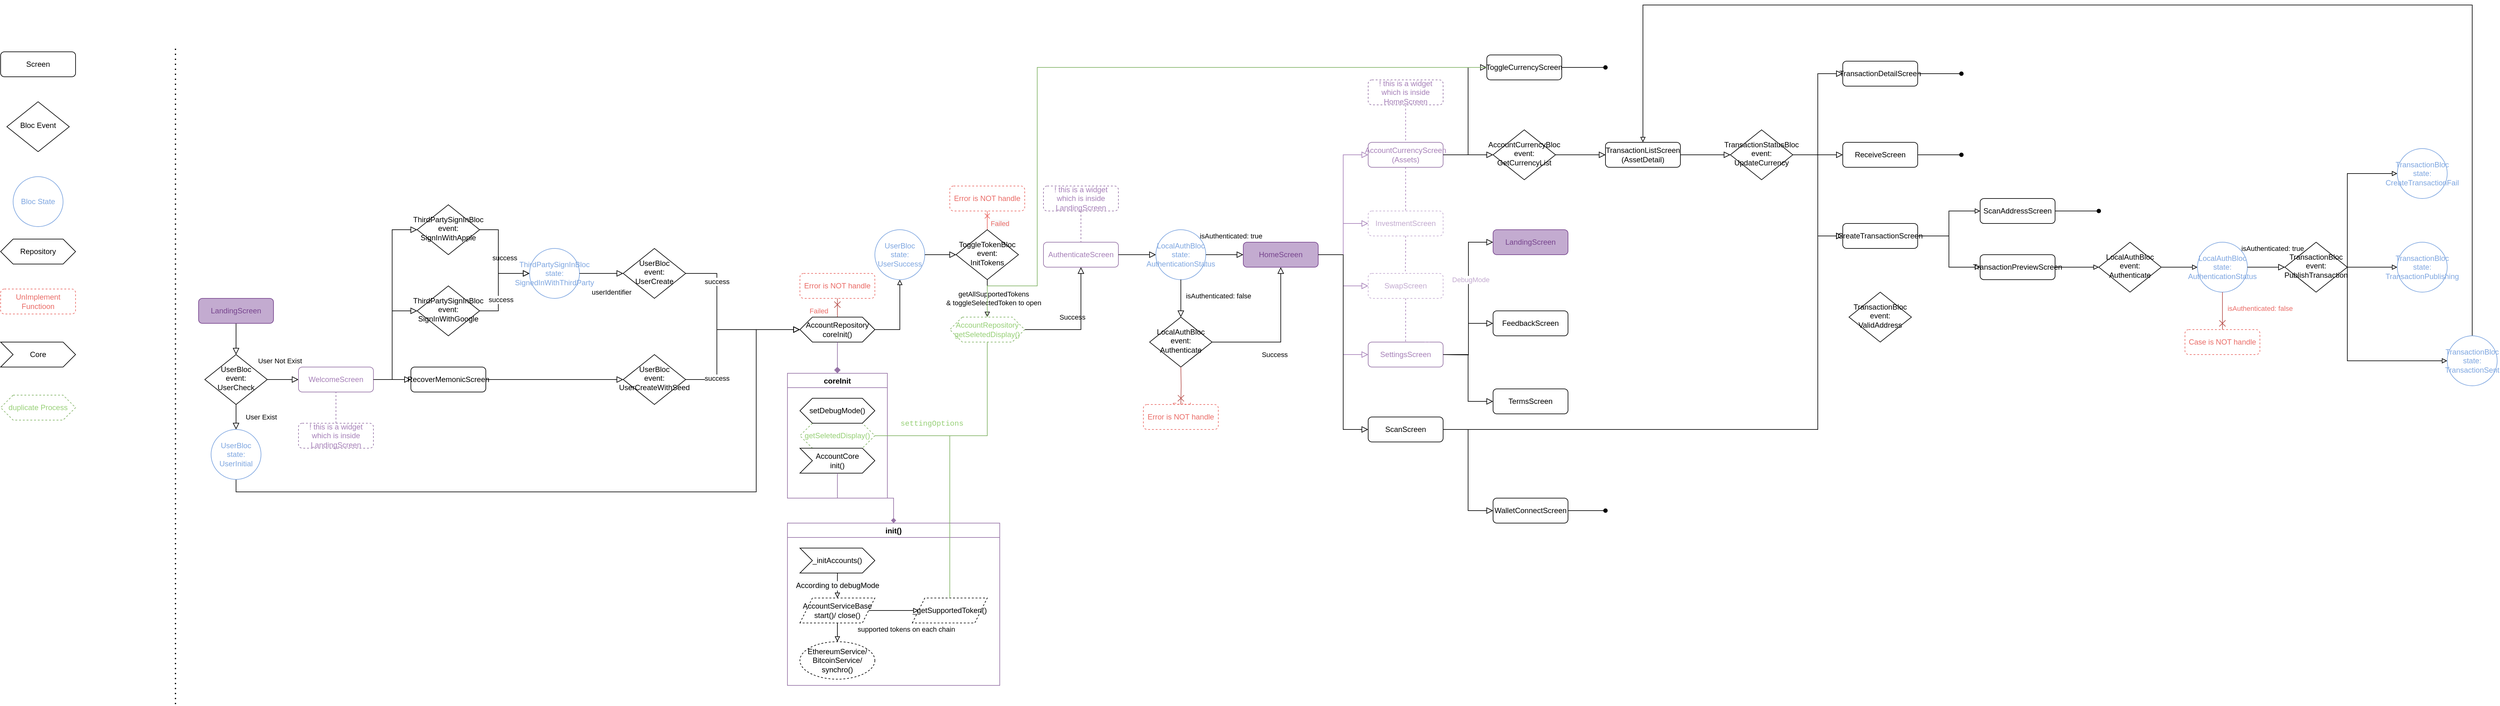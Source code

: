 <mxfile version="14.9.5" type="device"><diagram id="C5RBs43oDa-KdzZeNtuy" name="Page-1"><mxGraphModel dx="4092" dy="1853" grid="1" gridSize="10" guides="1" tooltips="1" connect="1" arrows="0" fold="1" page="1" pageScale="1" pageWidth="827" pageHeight="1169" math="0" shadow="0"><root><mxCell id="WIyWlLk6GJQsqaUBKTNV-0"/><mxCell id="WIyWlLk6GJQsqaUBKTNV-1" parent="WIyWlLk6GJQsqaUBKTNV-0"/><mxCell id="BKRYQSvoHONd_RPoVQKG-236" style="edgeStyle=elbowEdgeStyle;rounded=0;orthogonalLoop=1;jettySize=auto;elbow=vertical;html=1;exitX=0.5;exitY=0;exitDx=0;exitDy=0;entryX=0.5;entryY=0;entryDx=0;entryDy=0;fontColor=#C3ABD0;endArrow=block;endFill=0;strokeColor=#000000;" edge="1" parent="WIyWlLk6GJQsqaUBKTNV-1" source="BKRYQSvoHONd_RPoVQKG-232" target="BKRYQSvoHONd_RPoVQKG-169"><mxGeometry relative="1" as="geometry"><Array as="points"><mxPoint x="2970" y="30"/><mxPoint x="3370" y="190"/><mxPoint x="1970" y="60"/><mxPoint x="3350" y="530"/><mxPoint x="2570" y="40"/></Array></mxGeometry></mxCell><mxCell id="WIyWlLk6GJQsqaUBKTNV-2" value="" style="rounded=0;html=1;jettySize=auto;orthogonalLoop=1;fontSize=11;endArrow=block;endFill=0;endSize=8;strokeWidth=1;shadow=0;labelBackgroundColor=none;edgeStyle=orthogonalEdgeStyle;entryX=0.5;entryY=0;entryDx=0;entryDy=0;exitX=0.5;exitY=1;exitDx=0;exitDy=0;" parent="WIyWlLk6GJQsqaUBKTNV-1" source="WIyWlLk6GJQsqaUBKTNV-3" target="WIyWlLk6GJQsqaUBKTNV-6" edge="1"><mxGeometry relative="1" as="geometry"/></mxCell><mxCell id="WIyWlLk6GJQsqaUBKTNV-3" value="LandingScreen" style="rounded=1;whiteSpace=wrap;html=1;fontSize=12;glass=0;strokeWidth=1;shadow=0;fontColor=#76448D;strokeColor=#76448D;fillColor=#C3ABD0;" parent="WIyWlLk6GJQsqaUBKTNV-1" vertex="1"><mxGeometry x="-413" y="500" width="120" height="40" as="geometry"/></mxCell><mxCell id="WIyWlLk6GJQsqaUBKTNV-4" value="User Exist" style="rounded=0;html=1;jettySize=auto;orthogonalLoop=1;fontSize=11;endArrow=block;endFill=0;endSize=8;strokeWidth=1;shadow=0;labelBackgroundColor=none;edgeStyle=orthogonalEdgeStyle;entryX=0.5;entryY=0;entryDx=0;entryDy=0;exitX=0.5;exitY=1;exitDx=0;exitDy=0;" parent="WIyWlLk6GJQsqaUBKTNV-1" source="WIyWlLk6GJQsqaUBKTNV-6" target="BKRYQSvoHONd_RPoVQKG-24" edge="1"><mxGeometry y="40" relative="1" as="geometry"><mxPoint as="offset"/><mxPoint x="-353" y="710" as="targetPoint"/></mxGeometry></mxCell><mxCell id="WIyWlLk6GJQsqaUBKTNV-5" value="User Not Exist" style="edgeStyle=orthogonalEdgeStyle;rounded=0;html=1;jettySize=auto;orthogonalLoop=1;fontSize=11;endArrow=block;endFill=0;endSize=8;strokeWidth=1;shadow=0;labelBackgroundColor=none;exitX=1;exitY=0.5;exitDx=0;exitDy=0;entryX=0;entryY=0.5;entryDx=0;entryDy=0;" parent="WIyWlLk6GJQsqaUBKTNV-1" source="WIyWlLk6GJQsqaUBKTNV-6" target="WIyWlLk6GJQsqaUBKTNV-7" edge="1"><mxGeometry x="-0.2" y="30" relative="1" as="geometry"><mxPoint as="offset"/></mxGeometry></mxCell><mxCell id="WIyWlLk6GJQsqaUBKTNV-6" value="UserBloc&lt;br&gt;event: UserCheck" style="rhombus;whiteSpace=wrap;html=1;shadow=0;fontFamily=Helvetica;fontSize=12;align=center;strokeWidth=1;spacing=6;spacingTop=-4;" parent="WIyWlLk6GJQsqaUBKTNV-1" vertex="1"><mxGeometry x="-403" y="590" width="100" height="80" as="geometry"/></mxCell><mxCell id="WIyWlLk6GJQsqaUBKTNV-7" value="WelcomeScreen" style="rounded=1;whiteSpace=wrap;html=1;fontSize=12;glass=0;strokeWidth=1;shadow=0;strokeColor=#9673a6;fillColor=none;fontColor=#A680B8;" parent="WIyWlLk6GJQsqaUBKTNV-1" vertex="1"><mxGeometry x="-253" y="610" width="120" height="40" as="geometry"/></mxCell><mxCell id="WIyWlLk6GJQsqaUBKTNV-8" value="&lt;font color=&quot;#ea6b66&quot;&gt;Failed&lt;/font&gt;" style="rounded=0;html=1;jettySize=auto;orthogonalLoop=1;fontSize=11;endArrow=cross;endFill=0;endSize=8;strokeWidth=1;shadow=0;labelBackgroundColor=none;edgeStyle=orthogonalEdgeStyle;fillColor=#f8cecc;strokeColor=#b85450;exitX=0.5;exitY=0;exitDx=0;exitDy=0;entryX=0.5;entryY=1;entryDx=0;entryDy=0;" parent="WIyWlLk6GJQsqaUBKTNV-1" source="BKRYQSvoHONd_RPoVQKG-20" target="WIyWlLk6GJQsqaUBKTNV-11" edge="1"><mxGeometry x="-0.333" y="30" relative="1" as="geometry"><mxPoint as="offset"/><mxPoint x="665" y="450.0" as="sourcePoint"/><Array as="points"/></mxGeometry></mxCell><mxCell id="WIyWlLk6GJQsqaUBKTNV-9" value="" style="edgeStyle=orthogonalEdgeStyle;rounded=0;html=1;jettySize=auto;orthogonalLoop=1;fontSize=11;endArrow=block;endFill=0;endSize=8;strokeWidth=1;shadow=0;labelBackgroundColor=none;entryX=0;entryY=0.5;entryDx=0;entryDy=0;exitX=0.5;exitY=1;exitDx=0;exitDy=0;" parent="WIyWlLk6GJQsqaUBKTNV-1" source="BKRYQSvoHONd_RPoVQKG-24" target="BKRYQSvoHONd_RPoVQKG-20" edge="1"><mxGeometry y="10" relative="1" as="geometry"><mxPoint as="offset"/><mxPoint x="547" y="810" as="sourcePoint"/><mxPoint x="597" y="810" as="targetPoint"/><Array as="points"><mxPoint x="-353" y="810"/><mxPoint x="480" y="810"/><mxPoint x="480" y="550"/></Array></mxGeometry></mxCell><mxCell id="WIyWlLk6GJQsqaUBKTNV-11" value="Error is NOT handle" style="rounded=1;whiteSpace=wrap;html=1;fontSize=12;glass=0;strokeWidth=1;shadow=0;dashed=1;fontColor=#EA6B66;strokeColor=#EA6B66;" parent="WIyWlLk6GJQsqaUBKTNV-1" vertex="1"><mxGeometry x="550" y="460" width="120" height="40" as="geometry"/></mxCell><mxCell id="WIyWlLk6GJQsqaUBKTNV-12" value="AuthenticateScreen" style="rounded=1;whiteSpace=wrap;html=1;fontSize=12;glass=0;strokeWidth=1;shadow=0;strokeColor=#9673a6;fillColor=none;fontColor=#A680B8;" parent="WIyWlLk6GJQsqaUBKTNV-1" vertex="1"><mxGeometry x="940" y="410" width="120" height="40" as="geometry"/></mxCell><mxCell id="BKRYQSvoHONd_RPoVQKG-108" value="" style="edgeStyle=orthogonalEdgeStyle;rounded=0;orthogonalLoop=1;jettySize=auto;html=1;fontColor=#000000;endArrow=block;endFill=0;strokeColor=#000000;entryX=0.5;entryY=1;entryDx=0;entryDy=0;" edge="1" parent="WIyWlLk6GJQsqaUBKTNV-1" source="BKRYQSvoHONd_RPoVQKG-20" target="BKRYQSvoHONd_RPoVQKG-25"><mxGeometry relative="1" as="geometry"><Array as="points"><mxPoint x="710" y="550"/></Array></mxGeometry></mxCell><mxCell id="BKRYQSvoHONd_RPoVQKG-20" value="AccountRepository&lt;br&gt;coreInit()" style="shape=hexagon;perimeter=hexagonPerimeter2;whiteSpace=wrap;html=1;fixedSize=1;" vertex="1" parent="WIyWlLk6GJQsqaUBKTNV-1"><mxGeometry x="550" y="530" width="120" height="40" as="geometry"/></mxCell><mxCell id="BKRYQSvoHONd_RPoVQKG-21" value="" style="edgeStyle=orthogonalEdgeStyle;rounded=0;html=1;jettySize=auto;orthogonalLoop=1;fontSize=11;endArrow=diamond;endFill=1;endSize=8;strokeWidth=1;shadow=0;labelBackgroundColor=none;exitX=0.5;exitY=1;exitDx=0;exitDy=0;entryX=0.5;entryY=0;entryDx=0;entryDy=0;fillColor=#e1d5e7;strokeColor=#9673a6;" edge="1" parent="WIyWlLk6GJQsqaUBKTNV-1" source="BKRYQSvoHONd_RPoVQKG-20" target="BKRYQSvoHONd_RPoVQKG-86"><mxGeometry x="-0.2" y="30" relative="1" as="geometry"><mxPoint as="offset"/><mxPoint x="730" y="429.8" as="sourcePoint"/><mxPoint x="610" y="620" as="targetPoint"/></mxGeometry></mxCell><mxCell id="BKRYQSvoHONd_RPoVQKG-62" value="getAllSupportedTokens &lt;br&gt;&amp;amp; toggleSelectedToken to open" style="edgeStyle=orthogonalEdgeStyle;rounded=0;orthogonalLoop=1;jettySize=auto;html=1;fontColor=#000000;endArrow=block;endFill=0;" edge="1" parent="WIyWlLk6GJQsqaUBKTNV-1" source="BKRYQSvoHONd_RPoVQKG-23" target="BKRYQSvoHONd_RPoVQKG-61"><mxGeometry y="10" relative="1" as="geometry"><mxPoint as="offset"/></mxGeometry></mxCell><mxCell id="BKRYQSvoHONd_RPoVQKG-66" value="&lt;span style=&quot;color: rgb(234 , 107 , 102) ; background-color: rgb(248 , 249 , 250)&quot;&gt;Failed&lt;/span&gt;" style="edgeStyle=orthogonalEdgeStyle;rounded=0;orthogonalLoop=1;jettySize=auto;html=1;fontColor=#000000;endArrow=cross;endFill=0;strokeColor=#EA6B66;exitX=0.5;exitY=0;exitDx=0;exitDy=0;entryX=0.5;entryY=1;entryDx=0;entryDy=0;" edge="1" parent="WIyWlLk6GJQsqaUBKTNV-1" source="BKRYQSvoHONd_RPoVQKG-23" target="BKRYQSvoHONd_RPoVQKG-64"><mxGeometry x="-0.333" y="-20" relative="1" as="geometry"><mxPoint x="849.92" y="330" as="sourcePoint"/><mxPoint x="850.0" y="360" as="targetPoint"/><mxPoint as="offset"/></mxGeometry></mxCell><mxCell id="BKRYQSvoHONd_RPoVQKG-23" value="ToggleTokenBloc&lt;br&gt;event:&lt;br&gt;InitTokens" style="rhombus;whiteSpace=wrap;html=1;shadow=0;fontFamily=Helvetica;fontSize=12;align=center;strokeWidth=1;spacing=6;spacingTop=-4;" vertex="1" parent="WIyWlLk6GJQsqaUBKTNV-1"><mxGeometry x="800" y="390" width="100" height="80" as="geometry"/></mxCell><mxCell id="BKRYQSvoHONd_RPoVQKG-24" value="&lt;span style=&quot;color: rgb(126 , 166 , 224)&quot;&gt;UserBloc&lt;/span&gt;&lt;br style=&quot;color: rgb(126 , 166 , 224)&quot;&gt;&lt;span style=&quot;color: rgb(126 , 166 , 224)&quot;&gt;state:&lt;/span&gt;&lt;br style=&quot;color: rgb(126 , 166 , 224)&quot;&gt;&lt;span style=&quot;color: rgb(126 , 166 , 224)&quot;&gt;UserInitial&lt;/span&gt;" style="ellipse;whiteSpace=wrap;html=1;aspect=fixed;fontColor=#000000;strokeColor=#7EA6E0;" vertex="1" parent="WIyWlLk6GJQsqaUBKTNV-1"><mxGeometry x="-393" y="710" width="80" height="80" as="geometry"/></mxCell><mxCell id="BKRYQSvoHONd_RPoVQKG-25" value="&lt;span style=&quot;color: rgb(126 , 166 , 224)&quot;&gt;UserBloc&lt;/span&gt;&lt;br style=&quot;color: rgb(126 , 166 , 224)&quot;&gt;&lt;span style=&quot;color: rgb(126 , 166 , 224)&quot;&gt;state:&lt;/span&gt;&lt;br style=&quot;color: rgb(126 , 166 , 224)&quot;&gt;&lt;span style=&quot;color: rgb(126 , 166 , 224)&quot;&gt;UserSuccess&lt;/span&gt;" style="ellipse;whiteSpace=wrap;html=1;aspect=fixed;fontColor=#000000;strokeColor=#7EA6E0;" vertex="1" parent="WIyWlLk6GJQsqaUBKTNV-1"><mxGeometry x="670" y="390" width="80" height="80" as="geometry"/></mxCell><mxCell id="BKRYQSvoHONd_RPoVQKG-27" value="Bloc Event" style="rhombus;whiteSpace=wrap;html=1;shadow=0;fontFamily=Helvetica;fontSize=12;align=center;strokeWidth=1;spacing=6;spacingTop=-4;" vertex="1" parent="WIyWlLk6GJQsqaUBKTNV-1"><mxGeometry x="-720" y="185" width="100" height="80" as="geometry"/></mxCell><mxCell id="BKRYQSvoHONd_RPoVQKG-28" value="&lt;font color=&quot;#7ea6e0&quot;&gt;Bloc State&lt;/font&gt;" style="ellipse;whiteSpace=wrap;html=1;aspect=fixed;fontColor=#000000;strokeColor=#7EA6E0;" vertex="1" parent="WIyWlLk6GJQsqaUBKTNV-1"><mxGeometry x="-710" y="305" width="80" height="80" as="geometry"/></mxCell><mxCell id="BKRYQSvoHONd_RPoVQKG-29" value="Repository" style="shape=hexagon;perimeter=hexagonPerimeter2;whiteSpace=wrap;html=1;fixedSize=1;" vertex="1" parent="WIyWlLk6GJQsqaUBKTNV-1"><mxGeometry x="-730" y="405" width="120" height="40" as="geometry"/></mxCell><mxCell id="BKRYQSvoHONd_RPoVQKG-30" value="Screen" style="rounded=1;whiteSpace=wrap;html=1;fontSize=12;glass=0;strokeWidth=1;shadow=0;" vertex="1" parent="WIyWlLk6GJQsqaUBKTNV-1"><mxGeometry x="-730" y="105" width="120" height="40" as="geometry"/></mxCell><mxCell id="BKRYQSvoHONd_RPoVQKG-31" value="" style="endArrow=none;dashed=1;html=1;dashPattern=1 3;strokeWidth=2;fontColor=#000000;" edge="1" parent="WIyWlLk6GJQsqaUBKTNV-1"><mxGeometry width="50" height="50" relative="1" as="geometry"><mxPoint x="-450" y="1150" as="sourcePoint"/><mxPoint x="-450" y="100" as="targetPoint"/></mxGeometry></mxCell><mxCell id="BKRYQSvoHONd_RPoVQKG-32" value="UnImplement Functioon" style="rounded=1;whiteSpace=wrap;html=1;fontSize=12;glass=0;strokeWidth=1;shadow=0;dashed=1;fontColor=#EA6B66;strokeColor=#EA6B66;" vertex="1" parent="WIyWlLk6GJQsqaUBKTNV-1"><mxGeometry x="-730" y="485" width="120" height="40" as="geometry"/></mxCell><mxCell id="BKRYQSvoHONd_RPoVQKG-33" value="" style="edgeStyle=orthogonalEdgeStyle;rounded=0;html=1;jettySize=auto;orthogonalLoop=1;fontSize=11;endArrow=block;endFill=0;endSize=8;strokeWidth=1;shadow=0;labelBackgroundColor=none;entryX=0;entryY=0.5;entryDx=0;entryDy=0;exitX=1;exitY=0.5;exitDx=0;exitDy=0;" edge="1" parent="WIyWlLk6GJQsqaUBKTNV-1" source="BKRYQSvoHONd_RPoVQKG-25" target="BKRYQSvoHONd_RPoVQKG-23"><mxGeometry y="10" relative="1" as="geometry"><mxPoint as="offset"/><mxPoint x="870" y="430" as="sourcePoint"/><mxPoint x="923" y="430" as="targetPoint"/></mxGeometry></mxCell><mxCell id="BKRYQSvoHONd_RPoVQKG-35" value="Success" style="edgeStyle=orthogonalEdgeStyle;rounded=0;html=1;jettySize=auto;orthogonalLoop=1;fontSize=11;endArrow=block;endFill=0;endSize=8;strokeWidth=1;shadow=0;labelBackgroundColor=none;exitX=1;exitY=0.5;exitDx=0;exitDy=0;entryX=0.5;entryY=1;entryDx=0;entryDy=0;" edge="1" parent="WIyWlLk6GJQsqaUBKTNV-1" source="BKRYQSvoHONd_RPoVQKG-61" target="WIyWlLk6GJQsqaUBKTNV-12"><mxGeometry x="-0.203" y="20" relative="1" as="geometry"><mxPoint as="offset"/><mxPoint x="910.0" y="429.88" as="sourcePoint"/><mxPoint x="960.0" y="429.88" as="targetPoint"/></mxGeometry></mxCell><mxCell id="BKRYQSvoHONd_RPoVQKG-43" value="LocalAuthBloc&lt;br&gt;event:&lt;br&gt;Authenticate" style="rhombus;whiteSpace=wrap;html=1;shadow=0;fontFamily=Helvetica;fontSize=12;align=center;strokeWidth=1;spacing=6;spacingTop=-4;" vertex="1" parent="WIyWlLk6GJQsqaUBKTNV-1"><mxGeometry x="1110" y="530" width="100" height="80" as="geometry"/></mxCell><mxCell id="BKRYQSvoHONd_RPoVQKG-45" value="Success" style="edgeStyle=orthogonalEdgeStyle;rounded=0;html=1;jettySize=auto;orthogonalLoop=1;fontSize=11;endArrow=block;endFill=0;endSize=8;strokeWidth=1;shadow=0;labelBackgroundColor=none;exitX=1;exitY=0.5;exitDx=0;exitDy=0;entryX=0.5;entryY=1;entryDx=0;entryDy=0;" edge="1" parent="WIyWlLk6GJQsqaUBKTNV-1" source="BKRYQSvoHONd_RPoVQKG-43" target="BKRYQSvoHONd_RPoVQKG-147"><mxGeometry x="-0.131" y="-20" relative="1" as="geometry"><mxPoint as="offset"/><mxPoint x="1420" y="429.88" as="sourcePoint"/><mxPoint x="1320" y="470" as="targetPoint"/><Array as="points"><mxPoint x="1320" y="570"/></Array></mxGeometry></mxCell><mxCell id="BKRYQSvoHONd_RPoVQKG-48" value="&lt;font color=&quot;#7ea6e0&quot;&gt;LocalAuthBloc&lt;/font&gt;&lt;br style=&quot;color: rgb(126 , 166 , 224)&quot;&gt;&lt;span style=&quot;color: rgb(126 , 166 , 224)&quot;&gt;state:&lt;/span&gt;&lt;br style=&quot;color: rgb(126 , 166 , 224)&quot;&gt;&lt;font color=&quot;#7ea6e0&quot;&gt;AuthenticationStatus&lt;/font&gt;" style="ellipse;whiteSpace=wrap;html=1;aspect=fixed;fontColor=#000000;strokeColor=#7EA6E0;" vertex="1" parent="WIyWlLk6GJQsqaUBKTNV-1"><mxGeometry x="1120" y="390" width="80" height="80" as="geometry"/></mxCell><mxCell id="BKRYQSvoHONd_RPoVQKG-51" value="" style="edgeStyle=orthogonalEdgeStyle;rounded=0;html=1;jettySize=auto;orthogonalLoop=1;fontSize=11;endArrow=block;endFill=0;endSize=8;strokeWidth=1;shadow=0;labelBackgroundColor=none;entryX=0;entryY=0.5;entryDx=0;entryDy=0;exitX=1;exitY=0.5;exitDx=0;exitDy=0;" edge="1" parent="WIyWlLk6GJQsqaUBKTNV-1" source="WIyWlLk6GJQsqaUBKTNV-12" target="BKRYQSvoHONd_RPoVQKG-48"><mxGeometry y="10" relative="1" as="geometry"><mxPoint as="offset"/><mxPoint x="1090" y="430" as="sourcePoint"/><mxPoint x="1140" y="429.66" as="targetPoint"/></mxGeometry></mxCell><mxCell id="BKRYQSvoHONd_RPoVQKG-53" value="isAuthenticated: true" style="edgeStyle=orthogonalEdgeStyle;rounded=0;html=1;jettySize=auto;orthogonalLoop=1;fontSize=11;endArrow=block;endFill=0;endSize=8;strokeWidth=1;shadow=0;labelBackgroundColor=none;exitX=1;exitY=0.5;exitDx=0;exitDy=0;entryX=0;entryY=0.5;entryDx=0;entryDy=0;" edge="1" parent="WIyWlLk6GJQsqaUBKTNV-1" source="BKRYQSvoHONd_RPoVQKG-48" target="BKRYQSvoHONd_RPoVQKG-147"><mxGeometry x="0.333" y="30" relative="1" as="geometry"><mxPoint as="offset"/><mxPoint x="900" y="440" as="sourcePoint"/><mxPoint x="1260" y="430" as="targetPoint"/></mxGeometry></mxCell><mxCell id="BKRYQSvoHONd_RPoVQKG-55" value="isAuthenticated: false" style="edgeStyle=orthogonalEdgeStyle;rounded=0;html=1;jettySize=auto;orthogonalLoop=1;fontSize=11;endArrow=block;endFill=0;endSize=8;strokeWidth=1;shadow=0;labelBackgroundColor=none;exitX=0.5;exitY=1;exitDx=0;exitDy=0;exitPerimeter=0;entryX=0.5;entryY=0;entryDx=0;entryDy=0;" edge="1" parent="WIyWlLk6GJQsqaUBKTNV-1" source="BKRYQSvoHONd_RPoVQKG-48" target="BKRYQSvoHONd_RPoVQKG-43"><mxGeometry x="-0.143" y="60" relative="1" as="geometry"><mxPoint as="offset"/><mxPoint x="1210.0" y="440" as="sourcePoint"/><mxPoint x="1160" y="530" as="targetPoint"/></mxGeometry></mxCell><mxCell id="BKRYQSvoHONd_RPoVQKG-59" value="&lt;font color=&quot;#ea6b66&quot;&gt;Failed&lt;/font&gt;" style="rounded=0;html=1;jettySize=auto;orthogonalLoop=1;fontSize=11;endArrow=cross;endFill=0;endSize=8;strokeWidth=1;shadow=0;labelBackgroundColor=none;edgeStyle=orthogonalEdgeStyle;fillColor=#f8cecc;strokeColor=#b85450;exitX=0.5;exitY=1;exitDx=0;exitDy=0;entryX=0.5;entryY=0;entryDx=0;entryDy=0;" edge="1" parent="WIyWlLk6GJQsqaUBKTNV-1" target="BKRYQSvoHONd_RPoVQKG-60"><mxGeometry y="30" relative="1" as="geometry"><mxPoint as="offset"/><mxPoint x="1160" y="610" as="sourcePoint"/><Array as="points"/></mxGeometry></mxCell><mxCell id="BKRYQSvoHONd_RPoVQKG-60" value="Error is NOT handle" style="rounded=1;whiteSpace=wrap;html=1;fontSize=12;glass=0;strokeWidth=1;shadow=0;dashed=1;fontColor=#EA6B66;strokeColor=#EA6B66;" vertex="1" parent="WIyWlLk6GJQsqaUBKTNV-1"><mxGeometry x="1100" y="670" width="120" height="40" as="geometry"/></mxCell><mxCell id="BKRYQSvoHONd_RPoVQKG-61" value="AccountRepository&lt;br&gt;getSeletedDisplay()" style="shape=hexagon;perimeter=hexagonPerimeter2;whiteSpace=wrap;html=1;fixedSize=1;strokeColor=#82b366;fillColor=none;dashed=1;fontColor=#97D077;" vertex="1" parent="WIyWlLk6GJQsqaUBKTNV-1"><mxGeometry x="790" y="530" width="120" height="40" as="geometry"/></mxCell><mxCell id="BKRYQSvoHONd_RPoVQKG-64" value="Error is NOT handle" style="rounded=1;whiteSpace=wrap;html=1;fontSize=12;glass=0;strokeWidth=1;shadow=0;dashed=1;fontColor=#EA6B66;strokeColor=#EA6B66;" vertex="1" parent="WIyWlLk6GJQsqaUBKTNV-1"><mxGeometry x="790" y="320" width="120" height="40" as="geometry"/></mxCell><mxCell id="BKRYQSvoHONd_RPoVQKG-69" value="Core" style="shape=step;perimeter=stepPerimeter;whiteSpace=wrap;html=1;fixedSize=1;fontColor=#000000;" vertex="1" parent="WIyWlLk6GJQsqaUBKTNV-1"><mxGeometry x="-730" y="570" width="120" height="40" as="geometry"/></mxCell><mxCell id="BKRYQSvoHONd_RPoVQKG-86" value="coreInit" style="swimlane;strokeColor=#9673a6;fillColor=none;" vertex="1" parent="WIyWlLk6GJQsqaUBKTNV-1"><mxGeometry x="530" y="620" width="160" height="200" as="geometry"><mxRectangle x="240" y="520" width="80" height="23" as="alternateBounds"/></mxGeometry></mxCell><mxCell id="BKRYQSvoHONd_RPoVQKG-84" value="getSeletedDisplay()" style="shape=hexagon;perimeter=hexagonPerimeter2;whiteSpace=wrap;html=1;fixedSize=1;strokeColor=#82b366;fillColor=none;dashed=1;fontColor=#97D077;" vertex="1" parent="BKRYQSvoHONd_RPoVQKG-86"><mxGeometry x="20" y="80" width="120" height="40" as="geometry"/></mxCell><mxCell id="BKRYQSvoHONd_RPoVQKG-68" value="AccountCore&lt;br&gt;init()" style="shape=step;perimeter=stepPerimeter;whiteSpace=wrap;html=1;fixedSize=1;fontColor=#000000;" vertex="1" parent="BKRYQSvoHONd_RPoVQKG-86"><mxGeometry x="20" y="120" width="120" height="40" as="geometry"/></mxCell><mxCell id="BKRYQSvoHONd_RPoVQKG-87" value="setDebugMode()" style="shape=hexagon;perimeter=hexagonPerimeter2;whiteSpace=wrap;html=1;fixedSize=1;" vertex="1" parent="BKRYQSvoHONd_RPoVQKG-86"><mxGeometry x="20" y="40" width="120" height="40" as="geometry"/></mxCell><mxCell id="BKRYQSvoHONd_RPoVQKG-88" value="duplicate Process" style="shape=hexagon;perimeter=hexagonPerimeter2;whiteSpace=wrap;html=1;fixedSize=1;strokeColor=#82b366;fillColor=none;dashed=1;fontColor=#97D077;" vertex="1" parent="WIyWlLk6GJQsqaUBKTNV-1"><mxGeometry x="-730" y="655" width="120" height="40" as="geometry"/></mxCell><mxCell id="BKRYQSvoHONd_RPoVQKG-89" value="init()" style="swimlane;strokeColor=#9673a6;fillColor=none;" vertex="1" parent="WIyWlLk6GJQsqaUBKTNV-1"><mxGeometry x="530" y="860" width="340" height="260" as="geometry"><mxRectangle x="255" y="760" width="50" height="23" as="alternateBounds"/></mxGeometry></mxCell><mxCell id="BKRYQSvoHONd_RPoVQKG-91" value="_initAccounts()" style="shape=step;perimeter=stepPerimeter;whiteSpace=wrap;html=1;fixedSize=1;fontColor=#000000;" vertex="1" parent="BKRYQSvoHONd_RPoVQKG-89"><mxGeometry x="20" y="40" width="120" height="40" as="geometry"/></mxCell><mxCell id="BKRYQSvoHONd_RPoVQKG-107" value="" style="edgeStyle=orthogonalEdgeStyle;rounded=0;orthogonalLoop=1;jettySize=auto;html=1;fontColor=#000000;endArrow=block;endFill=0;strokeColor=#000000;" edge="1" parent="BKRYQSvoHONd_RPoVQKG-89" source="BKRYQSvoHONd_RPoVQKG-104" target="BKRYQSvoHONd_RPoVQKG-106"><mxGeometry relative="1" as="geometry"/></mxCell><mxCell id="BKRYQSvoHONd_RPoVQKG-111" value="supported tokens on each chain" style="edgeStyle=orthogonalEdgeStyle;rounded=0;orthogonalLoop=1;jettySize=auto;html=1;fontColor=#000000;endArrow=block;endFill=0;strokeColor=#000000;" edge="1" parent="BKRYQSvoHONd_RPoVQKG-89" source="BKRYQSvoHONd_RPoVQKG-104" target="BKRYQSvoHONd_RPoVQKG-110"><mxGeometry x="0.5" y="-30" relative="1" as="geometry"><mxPoint as="offset"/></mxGeometry></mxCell><mxCell id="BKRYQSvoHONd_RPoVQKG-104" value="&lt;font color=&quot;#000000&quot;&gt;AccountServiceBase&lt;br&gt;start()/ close()&lt;/font&gt;" style="shape=parallelogram;perimeter=parallelogramPerimeter;whiteSpace=wrap;html=1;fixedSize=1;dashed=1;fontColor=#97D077;strokeColor=#000000;fillColor=none;" vertex="1" parent="BKRYQSvoHONd_RPoVQKG-89"><mxGeometry x="20" y="120" width="120" height="40" as="geometry"/></mxCell><mxCell id="BKRYQSvoHONd_RPoVQKG-105" value="&lt;span style=&quot;color: rgb(0 , 0 , 0) ; font-size: 12px ; background-color: rgb(248 , 249 , 250)&quot;&gt;According&amp;nbsp;&lt;/span&gt;&lt;span style=&quot;color: rgb(0 , 0 , 0) ; font-size: 12px ; background-color: rgb(248 , 249 , 250)&quot;&gt;to debugMode&lt;/span&gt;" style="edgeStyle=orthogonalEdgeStyle;rounded=0;orthogonalLoop=1;jettySize=auto;html=1;fontColor=#97D077;endArrow=block;endFill=0;strokeColor=#000000;" edge="1" parent="BKRYQSvoHONd_RPoVQKG-89" source="BKRYQSvoHONd_RPoVQKG-91" target="BKRYQSvoHONd_RPoVQKG-104"><mxGeometry relative="1" as="geometry"><mxPoint as="offset"/></mxGeometry></mxCell><mxCell id="BKRYQSvoHONd_RPoVQKG-106" value="EthereumService/&lt;br&gt;BitcoinService/&lt;br&gt;synchro()" style="ellipse;whiteSpace=wrap;html=1;dashed=1;strokeColor=#000000;fillColor=none;" vertex="1" parent="BKRYQSvoHONd_RPoVQKG-89"><mxGeometry x="20" y="190" width="120" height="60" as="geometry"/></mxCell><mxCell id="BKRYQSvoHONd_RPoVQKG-110" value="_getSupportedToken()" style="shape=parallelogram;perimeter=parallelogramPerimeter;whiteSpace=wrap;html=1;fixedSize=1;dashed=1;fillColor=none;" vertex="1" parent="BKRYQSvoHONd_RPoVQKG-89"><mxGeometry x="200" y="120" width="120" height="40" as="geometry"/></mxCell><mxCell id="BKRYQSvoHONd_RPoVQKG-94" value="" style="edgeStyle=orthogonalEdgeStyle;rounded=0;orthogonalLoop=1;jettySize=auto;html=1;fontColor=#97D077;endArrow=diamond;endFill=1;entryX=0.5;entryY=0;entryDx=0;entryDy=0;fillColor=#e1d5e7;strokeColor=#9673a6;" edge="1" parent="WIyWlLk6GJQsqaUBKTNV-1" source="BKRYQSvoHONd_RPoVQKG-68" target="BKRYQSvoHONd_RPoVQKG-89"><mxGeometry relative="1" as="geometry"><mxPoint x="610" y="890" as="targetPoint"/></mxGeometry></mxCell><mxCell id="BKRYQSvoHONd_RPoVQKG-113" value="" style="edgeStyle=orthogonalEdgeStyle;rounded=0;orthogonalLoop=1;jettySize=auto;html=1;fontColor=#000000;endArrow=none;endFill=0;strokeColor=#82b366;fillColor=#d5e8d4;entryX=1;entryY=0.5;entryDx=0;entryDy=0;exitX=0.5;exitY=0;exitDx=0;exitDy=0;" edge="1" parent="WIyWlLk6GJQsqaUBKTNV-1" source="BKRYQSvoHONd_RPoVQKG-110" target="BKRYQSvoHONd_RPoVQKG-84"><mxGeometry relative="1" as="geometry"><mxPoint x="790" y="790" as="targetPoint"/><Array as="points"><mxPoint x="790" y="720"/></Array></mxGeometry></mxCell><mxCell id="BKRYQSvoHONd_RPoVQKG-115" value="&lt;div style=&quot;font-family: menlo, monaco, &amp;quot;courier new&amp;quot;, monospace; font-size: 12px; line-height: 18px;&quot;&gt;&lt;font color=&quot;#97d077&quot;&gt;settingOptions&lt;/font&gt;&lt;/div&gt;" style="edgeLabel;html=1;align=center;verticalAlign=middle;resizable=0;points=[];fontColor=#000000;labelBackgroundColor=none;" vertex="1" connectable="0" parent="BKRYQSvoHONd_RPoVQKG-113"><mxGeometry x="0.592" y="-2" relative="1" as="geometry"><mxPoint x="13" y="-18" as="offset"/></mxGeometry></mxCell><mxCell id="BKRYQSvoHONd_RPoVQKG-114" value="" style="edgeStyle=orthogonalEdgeStyle;rounded=0;orthogonalLoop=1;jettySize=auto;html=1;fontColor=#000000;endArrow=none;endFill=0;strokeColor=#82b366;fillColor=#d5e8d4;exitX=0.5;exitY=0;exitDx=0;exitDy=0;entryX=0.5;entryY=1;entryDx=0;entryDy=0;" edge="1" parent="WIyWlLk6GJQsqaUBKTNV-1" source="BKRYQSvoHONd_RPoVQKG-110" target="BKRYQSvoHONd_RPoVQKG-61"><mxGeometry relative="1" as="geometry"><mxPoint x="800" y="990" as="sourcePoint"/><mxPoint x="850" y="610" as="targetPoint"/><Array as="points"><mxPoint x="790" y="720"/><mxPoint x="850" y="720"/></Array></mxGeometry></mxCell><mxCell id="BKRYQSvoHONd_RPoVQKG-117" value="" style="edgeStyle=orthogonalEdgeStyle;rounded=0;html=1;jettySize=auto;orthogonalLoop=1;fontSize=11;endArrow=block;endFill=0;endSize=8;strokeWidth=1;shadow=0;labelBackgroundColor=none;exitX=1;exitY=0.5;exitDx=0;exitDy=0;" edge="1" parent="WIyWlLk6GJQsqaUBKTNV-1" source="WIyWlLk6GJQsqaUBKTNV-7" target="BKRYQSvoHONd_RPoVQKG-118"><mxGeometry y="10" relative="1" as="geometry"><mxPoint as="offset"/><mxPoint x="-103" y="820" as="sourcePoint"/><mxPoint x="-53" y="820" as="targetPoint"/></mxGeometry></mxCell><mxCell id="BKRYQSvoHONd_RPoVQKG-118" value="RecoverMemonicScreen" style="rounded=1;whiteSpace=wrap;html=1;fontSize=12;glass=0;strokeWidth=1;shadow=0;" vertex="1" parent="WIyWlLk6GJQsqaUBKTNV-1"><mxGeometry x="-73" y="610" width="120" height="40" as="geometry"/></mxCell><mxCell id="BKRYQSvoHONd_RPoVQKG-120" value="" style="edgeStyle=orthogonalEdgeStyle;rounded=0;html=1;jettySize=auto;orthogonalLoop=1;fontSize=11;endArrow=block;endFill=0;endSize=8;strokeWidth=1;shadow=0;labelBackgroundColor=none;exitX=1;exitY=0.5;exitDx=0;exitDy=0;entryX=0;entryY=0.5;entryDx=0;entryDy=0;" edge="1" parent="WIyWlLk6GJQsqaUBKTNV-1" source="WIyWlLk6GJQsqaUBKTNV-7" target="BKRYQSvoHONd_RPoVQKG-121"><mxGeometry y="10" relative="1" as="geometry"><mxPoint as="offset"/><mxPoint x="-123" y="640" as="sourcePoint"/><mxPoint x="-103" y="520" as="targetPoint"/><Array as="points"><mxPoint x="-103" y="630"/><mxPoint x="-103" y="520"/></Array></mxGeometry></mxCell><mxCell id="BKRYQSvoHONd_RPoVQKG-121" value="ThirdPartySignInBloc&lt;br&gt;event:&lt;br&gt;SignInWithGoogle" style="rhombus;whiteSpace=wrap;html=1;shadow=0;fontFamily=Helvetica;fontSize=12;align=center;strokeWidth=1;spacing=6;spacingTop=-4;" vertex="1" parent="WIyWlLk6GJQsqaUBKTNV-1"><mxGeometry x="-63" y="480" width="100" height="80" as="geometry"/></mxCell><mxCell id="BKRYQSvoHONd_RPoVQKG-122" value="" style="edgeStyle=orthogonalEdgeStyle;rounded=0;html=1;jettySize=auto;orthogonalLoop=1;fontSize=11;endArrow=block;endFill=0;endSize=8;strokeWidth=1;shadow=0;labelBackgroundColor=none;exitX=1;exitY=0.5;exitDx=0;exitDy=0;entryX=0;entryY=0.5;entryDx=0;entryDy=0;" edge="1" parent="WIyWlLk6GJQsqaUBKTNV-1" source="WIyWlLk6GJQsqaUBKTNV-7" target="BKRYQSvoHONd_RPoVQKG-123"><mxGeometry y="10" relative="1" as="geometry"><mxPoint as="offset"/><mxPoint x="-123" y="640" as="sourcePoint"/><mxPoint x="-103" y="400" as="targetPoint"/><Array as="points"><mxPoint x="-103" y="630"/><mxPoint x="-103" y="390"/></Array></mxGeometry></mxCell><mxCell id="BKRYQSvoHONd_RPoVQKG-123" value="ThirdPartySignInBloc&lt;br&gt;event:&lt;br&gt;SignInWithApple" style="rhombus;whiteSpace=wrap;html=1;shadow=0;fontFamily=Helvetica;fontSize=12;align=center;strokeWidth=1;spacing=6;spacingTop=-4;" vertex="1" parent="WIyWlLk6GJQsqaUBKTNV-1"><mxGeometry x="-63" y="350" width="100" height="80" as="geometry"/></mxCell><mxCell id="BKRYQSvoHONd_RPoVQKG-124" value="UserBloc&lt;br&gt;event:&lt;br&gt;UserCreate" style="rhombus;whiteSpace=wrap;html=1;shadow=0;fontFamily=Helvetica;fontSize=12;align=center;strokeWidth=1;spacing=6;spacingTop=-4;" vertex="1" parent="WIyWlLk6GJQsqaUBKTNV-1"><mxGeometry x="267" y="420" width="100" height="80" as="geometry"/></mxCell><mxCell id="BKRYQSvoHONd_RPoVQKG-125" value="&lt;font color=&quot;#7ea6e0&quot;&gt;ThirdPartySignInBloc&lt;/font&gt;&lt;br style=&quot;color: rgb(126 , 166 , 224)&quot;&gt;&lt;span style=&quot;color: rgb(126 , 166 , 224)&quot;&gt;state:&lt;/span&gt;&lt;br style=&quot;color: rgb(126 , 166 , 224)&quot;&gt;&lt;font color=&quot;#7ea6e0&quot;&gt;SignedInWithThirdParty&lt;/font&gt;" style="ellipse;whiteSpace=wrap;html=1;aspect=fixed;fontColor=#000000;strokeColor=#7EA6E0;" vertex="1" parent="WIyWlLk6GJQsqaUBKTNV-1"><mxGeometry x="117" y="420" width="80" height="80" as="geometry"/></mxCell><mxCell id="BKRYQSvoHONd_RPoVQKG-127" value="" style="edgeStyle=orthogonalEdgeStyle;rounded=0;html=1;jettySize=auto;orthogonalLoop=1;fontSize=11;endArrow=block;endFill=0;endSize=8;strokeWidth=1;shadow=0;labelBackgroundColor=none;exitX=1;exitY=0.5;exitDx=0;exitDy=0;entryX=0;entryY=0.5;entryDx=0;entryDy=0;" edge="1" parent="WIyWlLk6GJQsqaUBKTNV-1" source="BKRYQSvoHONd_RPoVQKG-121" target="BKRYQSvoHONd_RPoVQKG-125"><mxGeometry y="10" relative="1" as="geometry"><mxPoint as="offset"/><mxPoint x="-123" y="640" as="sourcePoint"/><mxPoint x="-53" y="530" as="targetPoint"/><Array as="points"><mxPoint x="67" y="520"/><mxPoint x="67" y="460"/></Array></mxGeometry></mxCell><mxCell id="BKRYQSvoHONd_RPoVQKG-131" value="success" style="edgeLabel;html=1;align=center;verticalAlign=middle;resizable=0;points=[];fontColor=#000000;" vertex="1" connectable="0" parent="BKRYQSvoHONd_RPoVQKG-127"><mxGeometry x="-0.305" y="-4" relative="1" as="geometry"><mxPoint as="offset"/></mxGeometry></mxCell><mxCell id="BKRYQSvoHONd_RPoVQKG-128" value="success" style="edgeStyle=orthogonalEdgeStyle;rounded=0;html=1;jettySize=auto;orthogonalLoop=1;fontSize=11;endArrow=block;endFill=0;endSize=8;strokeWidth=1;shadow=0;labelBackgroundColor=none;exitX=1;exitY=0.5;exitDx=0;exitDy=0;entryX=0;entryY=0.5;entryDx=0;entryDy=0;" edge="1" parent="WIyWlLk6GJQsqaUBKTNV-1" source="BKRYQSvoHONd_RPoVQKG-123" target="BKRYQSvoHONd_RPoVQKG-125"><mxGeometry y="10" relative="1" as="geometry"><mxPoint as="offset"/><mxPoint x="47" y="530" as="sourcePoint"/><mxPoint x="107" y="460" as="targetPoint"/><Array as="points"><mxPoint x="67" y="390"/><mxPoint x="67" y="460"/></Array></mxGeometry></mxCell><mxCell id="BKRYQSvoHONd_RPoVQKG-129" value="" style="edgeStyle=orthogonalEdgeStyle;rounded=0;html=1;jettySize=auto;orthogonalLoop=1;fontSize=11;endArrow=block;endFill=0;endSize=8;strokeWidth=1;shadow=0;labelBackgroundColor=none;exitX=1;exitY=0.5;exitDx=0;exitDy=0;entryX=0;entryY=0.5;entryDx=0;entryDy=0;" edge="1" parent="WIyWlLk6GJQsqaUBKTNV-1" source="BKRYQSvoHONd_RPoVQKG-125" target="BKRYQSvoHONd_RPoVQKG-124"><mxGeometry y="10" relative="1" as="geometry"><mxPoint as="offset"/><mxPoint x="47" y="400" as="sourcePoint"/><mxPoint x="127" y="470" as="targetPoint"/><Array as="points"><mxPoint x="227" y="460"/><mxPoint x="227" y="460"/></Array></mxGeometry></mxCell><mxCell id="BKRYQSvoHONd_RPoVQKG-130" value="userIdentifier" style="edgeLabel;html=1;align=center;verticalAlign=middle;resizable=0;points=[];fontColor=#000000;" vertex="1" connectable="0" parent="BKRYQSvoHONd_RPoVQKG-129"><mxGeometry x="-0.131" y="-1" relative="1" as="geometry"><mxPoint x="20" y="29" as="offset"/></mxGeometry></mxCell><mxCell id="BKRYQSvoHONd_RPoVQKG-133" value="UserBloc&lt;br&gt;event:&lt;br&gt;UserCreateWithSeed" style="rhombus;whiteSpace=wrap;html=1;shadow=0;fontFamily=Helvetica;fontSize=12;align=center;strokeWidth=1;spacing=6;spacingTop=-4;" vertex="1" parent="WIyWlLk6GJQsqaUBKTNV-1"><mxGeometry x="267" y="590" width="100" height="80" as="geometry"/></mxCell><mxCell id="BKRYQSvoHONd_RPoVQKG-135" value="" style="edgeStyle=orthogonalEdgeStyle;rounded=0;html=1;jettySize=auto;orthogonalLoop=1;fontSize=11;endArrow=block;endFill=0;endSize=8;strokeWidth=1;shadow=0;labelBackgroundColor=none;exitX=1;exitY=0.5;exitDx=0;exitDy=0;entryX=0;entryY=0.5;entryDx=0;entryDy=0;" edge="1" parent="WIyWlLk6GJQsqaUBKTNV-1" source="BKRYQSvoHONd_RPoVQKG-118" target="BKRYQSvoHONd_RPoVQKG-133"><mxGeometry x="-0.091" y="30" relative="1" as="geometry"><mxPoint as="offset"/><mxPoint x="-293" y="640" as="sourcePoint"/><mxPoint x="-243" y="640" as="targetPoint"/></mxGeometry></mxCell><mxCell id="BKRYQSvoHONd_RPoVQKG-137" value="" style="edgeStyle=orthogonalEdgeStyle;rounded=0;html=1;jettySize=auto;orthogonalLoop=1;fontSize=11;endArrow=block;endFill=0;endSize=8;strokeWidth=1;shadow=0;labelBackgroundColor=none;exitX=1;exitY=0.5;exitDx=0;exitDy=0;entryX=0;entryY=0.5;entryDx=0;entryDy=0;" edge="1" parent="WIyWlLk6GJQsqaUBKTNV-1" source="BKRYQSvoHONd_RPoVQKG-133" target="BKRYQSvoHONd_RPoVQKG-20"><mxGeometry y="10" relative="1" as="geometry"><mxPoint as="offset"/><mxPoint x="47.0" y="530" as="sourcePoint"/><mxPoint x="127.0" y="470" as="targetPoint"/><Array as="points"><mxPoint x="417" y="630"/><mxPoint x="417" y="550"/></Array></mxGeometry></mxCell><mxCell id="BKRYQSvoHONd_RPoVQKG-138" value="success" style="edgeLabel;html=1;align=center;verticalAlign=middle;resizable=0;points=[];fontColor=#000000;" vertex="1" connectable="0" parent="BKRYQSvoHONd_RPoVQKG-137"><mxGeometry x="-0.305" y="-4" relative="1" as="geometry"><mxPoint x="-4" y="39" as="offset"/></mxGeometry></mxCell><mxCell id="BKRYQSvoHONd_RPoVQKG-139" value="" style="edgeStyle=orthogonalEdgeStyle;rounded=0;html=1;jettySize=auto;orthogonalLoop=1;fontSize=11;endArrow=block;endFill=0;endSize=8;strokeWidth=1;shadow=0;labelBackgroundColor=none;exitX=1;exitY=0.5;exitDx=0;exitDy=0;entryX=0;entryY=0.5;entryDx=0;entryDy=0;" edge="1" parent="WIyWlLk6GJQsqaUBKTNV-1" source="BKRYQSvoHONd_RPoVQKG-124" target="BKRYQSvoHONd_RPoVQKG-20"><mxGeometry y="10" relative="1" as="geometry"><mxPoint as="offset"/><mxPoint x="367" y="460" as="sourcePoint"/><mxPoint x="657" y="550" as="targetPoint"/><Array as="points"><mxPoint x="417" y="460"/><mxPoint x="417" y="550"/></Array></mxGeometry></mxCell><mxCell id="BKRYQSvoHONd_RPoVQKG-140" value="success" style="edgeLabel;html=1;align=center;verticalAlign=middle;resizable=0;points=[];fontColor=#000000;" vertex="1" connectable="0" parent="BKRYQSvoHONd_RPoVQKG-139"><mxGeometry x="-0.305" y="-4" relative="1" as="geometry"><mxPoint x="4" y="-32" as="offset"/></mxGeometry></mxCell><mxCell id="BKRYQSvoHONd_RPoVQKG-142" value="&lt;span&gt;&lt;font color=&quot;#a680b8&quot;&gt;! this is a widget which is inside LandingScreen&lt;/font&gt;&lt;/span&gt;" style="rounded=1;whiteSpace=wrap;html=1;dashed=1;labelBackgroundColor=none;strokeColor=#9673a6;fillColor=none;" vertex="1" parent="WIyWlLk6GJQsqaUBKTNV-1"><mxGeometry x="-253" y="700" width="120" height="40" as="geometry"/></mxCell><mxCell id="BKRYQSvoHONd_RPoVQKG-144" value="" style="endArrow=none;dashed=1;html=1;fontColor=#A680B8;strokeColor=#9673a6;exitX=0.5;exitY=0;exitDx=0;exitDy=0;entryX=0.5;entryY=1;entryDx=0;entryDy=0;fillColor=#e1d5e7;" edge="1" parent="WIyWlLk6GJQsqaUBKTNV-1" source="BKRYQSvoHONd_RPoVQKG-142" target="WIyWlLk6GJQsqaUBKTNV-7"><mxGeometry width="50" height="50" relative="1" as="geometry"><mxPoint x="-163" y="650" as="sourcePoint"/><mxPoint x="-113" y="600" as="targetPoint"/></mxGeometry></mxCell><mxCell id="BKRYQSvoHONd_RPoVQKG-145" value="&lt;span&gt;&lt;font color=&quot;#a680b8&quot;&gt;! this is a widget which is inside LandingScreen&lt;/font&gt;&lt;/span&gt;" style="rounded=1;whiteSpace=wrap;html=1;dashed=1;labelBackgroundColor=none;strokeColor=#9673a6;fillColor=none;" vertex="1" parent="WIyWlLk6GJQsqaUBKTNV-1"><mxGeometry x="940" y="320" width="120" height="40" as="geometry"/></mxCell><mxCell id="BKRYQSvoHONd_RPoVQKG-146" value="" style="endArrow=none;dashed=1;html=1;fontColor=#A680B8;strokeColor=#9673a6;exitX=0.5;exitY=1;exitDx=0;exitDy=0;entryX=0.5;entryY=0;entryDx=0;entryDy=0;fillColor=#e1d5e7;" edge="1" parent="WIyWlLk6GJQsqaUBKTNV-1" source="BKRYQSvoHONd_RPoVQKG-145" target="WIyWlLk6GJQsqaUBKTNV-12"><mxGeometry width="50" height="50" relative="1" as="geometry"><mxPoint x="1030" y="290" as="sourcePoint"/><mxPoint x="1000" y="290" as="targetPoint"/></mxGeometry></mxCell><mxCell id="BKRYQSvoHONd_RPoVQKG-147" value="HomeScreen" style="rounded=1;whiteSpace=wrap;html=1;fontSize=12;glass=0;strokeWidth=1;shadow=0;fillColor=#C3ABD0;strokeColor=#76448D;fontColor=#76448D;" vertex="1" parent="WIyWlLk6GJQsqaUBKTNV-1"><mxGeometry x="1260" y="410" width="120" height="40" as="geometry"/></mxCell><mxCell id="BKRYQSvoHONd_RPoVQKG-150" value="SettingsScreen" style="rounded=1;whiteSpace=wrap;html=1;fontSize=12;glass=0;strokeWidth=1;shadow=0;strokeColor=#9673a6;fontColor=#A680B8;" vertex="1" parent="WIyWlLk6GJQsqaUBKTNV-1"><mxGeometry x="1460" y="570" width="120" height="40" as="geometry"/></mxCell><mxCell id="BKRYQSvoHONd_RPoVQKG-203" style="edgeStyle=elbowEdgeStyle;rounded=0;orthogonalLoop=1;jettySize=auto;elbow=vertical;html=1;exitX=0.5;exitY=1;exitDx=0;exitDy=0;entryX=0.5;entryY=0;entryDx=0;entryDy=0;dashed=1;fontColor=#C3ABD0;endArrow=none;endFill=0;strokeColor=#A680B8;" edge="1" parent="WIyWlLk6GJQsqaUBKTNV-1" source="BKRYQSvoHONd_RPoVQKG-153" target="BKRYQSvoHONd_RPoVQKG-154"><mxGeometry relative="1" as="geometry"/></mxCell><mxCell id="BKRYQSvoHONd_RPoVQKG-153" value="AccountCurrencyScreen&lt;br&gt;(Assets)" style="rounded=1;whiteSpace=wrap;html=1;fontSize=12;glass=0;strokeWidth=1;shadow=0;strokeColor=#9673a6;fontColor=#A680B8;" vertex="1" parent="WIyWlLk6GJQsqaUBKTNV-1"><mxGeometry x="1460" y="250" width="120" height="40" as="geometry"/></mxCell><mxCell id="BKRYQSvoHONd_RPoVQKG-204" style="edgeStyle=elbowEdgeStyle;rounded=0;orthogonalLoop=1;jettySize=auto;elbow=vertical;html=1;exitX=0.5;exitY=1;exitDx=0;exitDy=0;entryX=0.496;entryY=-0.086;entryDx=0;entryDy=0;entryPerimeter=0;dashed=1;fontColor=#C3ABD0;endArrow=none;endFill=0;strokeColor=#A680B8;" edge="1" parent="WIyWlLk6GJQsqaUBKTNV-1" source="BKRYQSvoHONd_RPoVQKG-154" target="BKRYQSvoHONd_RPoVQKG-155"><mxGeometry relative="1" as="geometry"/></mxCell><mxCell id="BKRYQSvoHONd_RPoVQKG-154" value="InvestmentScreen&lt;br&gt;" style="rounded=1;fontSize=12;glass=0;strokeWidth=1;shadow=0;strokeColor=#C3ABD0;fontColor=#C3ABD0;fontStyle=0;verticalAlign=middle;align=center;whiteSpace=wrap;html=1;dashed=1;" vertex="1" parent="WIyWlLk6GJQsqaUBKTNV-1"><mxGeometry x="1460" y="360" width="120" height="40" as="geometry"/></mxCell><mxCell id="BKRYQSvoHONd_RPoVQKG-206" style="edgeStyle=elbowEdgeStyle;rounded=0;orthogonalLoop=1;jettySize=auto;elbow=vertical;html=1;exitX=0.5;exitY=1;exitDx=0;exitDy=0;entryX=0.5;entryY=0;entryDx=0;entryDy=0;dashed=1;fontColor=#C3ABD0;endArrow=none;endFill=0;strokeColor=#A680B8;" edge="1" parent="WIyWlLk6GJQsqaUBKTNV-1" source="BKRYQSvoHONd_RPoVQKG-155" target="BKRYQSvoHONd_RPoVQKG-150"><mxGeometry relative="1" as="geometry"/></mxCell><mxCell id="BKRYQSvoHONd_RPoVQKG-155" value="SwapScreen&lt;br&gt;" style="rounded=1;whiteSpace=wrap;fontSize=12;glass=0;strokeWidth=1;shadow=0;strokeColor=#C3ABD0;fontColor=#C3ABD0;fontStyle=0;html=1;dashed=1;" vertex="1" parent="WIyWlLk6GJQsqaUBKTNV-1"><mxGeometry x="1460" y="460" width="120" height="40" as="geometry"/></mxCell><mxCell id="BKRYQSvoHONd_RPoVQKG-156" value="" style="edgeStyle=orthogonalEdgeStyle;rounded=0;html=1;jettySize=auto;orthogonalLoop=1;fontSize=11;endArrow=block;endFill=0;endSize=8;strokeWidth=1;shadow=0;labelBackgroundColor=none;exitX=1;exitY=0.5;exitDx=0;exitDy=0;entryX=0;entryY=0.5;entryDx=0;entryDy=0;strokeColor=#A680B8;" edge="1" parent="WIyWlLk6GJQsqaUBKTNV-1" source="BKRYQSvoHONd_RPoVQKG-147" target="BKRYQSvoHONd_RPoVQKG-153"><mxGeometry y="10" relative="1" as="geometry"><mxPoint as="offset"/><mxPoint x="1390" y="430" as="sourcePoint"/><mxPoint x="1460" y="190" as="targetPoint"/><Array as="points"><mxPoint x="1420" y="430"/><mxPoint x="1420" y="270"/></Array></mxGeometry></mxCell><mxCell id="BKRYQSvoHONd_RPoVQKG-157" value="" style="edgeStyle=orthogonalEdgeStyle;rounded=0;html=1;jettySize=auto;orthogonalLoop=1;fontSize=11;endArrow=block;endFill=0;endSize=8;strokeWidth=1;shadow=0;labelBackgroundColor=none;exitX=1;exitY=0.5;exitDx=0;exitDy=0;entryX=0;entryY=0.5;entryDx=0;entryDy=0;strokeColor=#A680B8;" edge="1" parent="WIyWlLk6GJQsqaUBKTNV-1" source="BKRYQSvoHONd_RPoVQKG-147" target="BKRYQSvoHONd_RPoVQKG-154"><mxGeometry y="10" relative="1" as="geometry"><mxPoint as="offset"/><mxPoint x="1390" y="440" as="sourcePoint"/><mxPoint x="1470" y="240" as="targetPoint"/><Array as="points"><mxPoint x="1420" y="430"/><mxPoint x="1420" y="380"/></Array></mxGeometry></mxCell><mxCell id="BKRYQSvoHONd_RPoVQKG-158" value="" style="edgeStyle=orthogonalEdgeStyle;rounded=0;html=1;jettySize=auto;orthogonalLoop=1;fontSize=11;endArrow=block;endFill=0;endSize=8;strokeWidth=1;shadow=0;labelBackgroundColor=none;entryX=0;entryY=0.5;entryDx=0;entryDy=0;strokeColor=#A680B8;" edge="1" parent="WIyWlLk6GJQsqaUBKTNV-1" target="BKRYQSvoHONd_RPoVQKG-150"><mxGeometry y="10" relative="1" as="geometry"><mxPoint as="offset"/><mxPoint x="1380" y="430" as="sourcePoint"/><mxPoint x="1470" y="240" as="targetPoint"/><Array as="points"><mxPoint x="1420" y="430"/><mxPoint x="1420" y="590"/></Array></mxGeometry></mxCell><mxCell id="BKRYQSvoHONd_RPoVQKG-159" value="" style="edgeStyle=orthogonalEdgeStyle;rounded=0;html=1;jettySize=auto;orthogonalLoop=1;fontSize=11;endArrow=block;endFill=0;endSize=8;strokeWidth=1;shadow=0;labelBackgroundColor=none;strokeColor=#A680B8;entryX=0;entryY=0.5;entryDx=0;entryDy=0;" edge="1" parent="WIyWlLk6GJQsqaUBKTNV-1" target="BKRYQSvoHONd_RPoVQKG-155"><mxGeometry y="10" relative="1" as="geometry"><mxPoint as="offset"/><mxPoint x="1380" y="430" as="sourcePoint"/><mxPoint x="1470" y="360" as="targetPoint"/><Array as="points"><mxPoint x="1420" y="430"/><mxPoint x="1420" y="480"/></Array></mxGeometry></mxCell><mxCell id="BKRYQSvoHONd_RPoVQKG-160" value="ScanScreen" style="rounded=1;whiteSpace=wrap;html=1;fontSize=12;glass=0;strokeWidth=1;shadow=0;" vertex="1" parent="WIyWlLk6GJQsqaUBKTNV-1"><mxGeometry x="1460" y="690" width="120" height="40" as="geometry"/></mxCell><mxCell id="BKRYQSvoHONd_RPoVQKG-161" value="" style="edgeStyle=orthogonalEdgeStyle;rounded=0;html=1;jettySize=auto;orthogonalLoop=1;fontSize=11;endArrow=block;endFill=0;endSize=8;strokeWidth=1;shadow=0;labelBackgroundColor=none;entryX=0;entryY=0.5;entryDx=0;entryDy=0;exitX=1;exitY=0.5;exitDx=0;exitDy=0;" edge="1" parent="WIyWlLk6GJQsqaUBKTNV-1" source="BKRYQSvoHONd_RPoVQKG-147" target="BKRYQSvoHONd_RPoVQKG-160"><mxGeometry y="10" relative="1" as="geometry"><mxPoint as="offset"/><mxPoint x="1390" y="440" as="sourcePoint"/><mxPoint x="1470" y="600" as="targetPoint"/><Array as="points"><mxPoint x="1420" y="430"/><mxPoint x="1420" y="710"/></Array></mxGeometry></mxCell><mxCell id="BKRYQSvoHONd_RPoVQKG-162" value="AccountCurrencyBloc&lt;br&gt;event:&lt;br&gt;GetCurrencyList" style="rhombus;whiteSpace=wrap;html=1;shadow=0;fontFamily=Helvetica;fontSize=12;align=center;strokeWidth=1;spacing=6;spacingTop=-4;" vertex="1" parent="WIyWlLk6GJQsqaUBKTNV-1"><mxGeometry x="1660" y="230" width="100" height="80" as="geometry"/></mxCell><mxCell id="BKRYQSvoHONd_RPoVQKG-163" value="" style="edgeStyle=orthogonalEdgeStyle;rounded=0;html=1;jettySize=auto;orthogonalLoop=1;fontSize=11;endArrow=block;endFill=0;endSize=8;strokeWidth=1;shadow=0;labelBackgroundColor=none;exitX=1;exitY=0.5;exitDx=0;exitDy=0;entryX=0;entryY=0.5;entryDx=0;entryDy=0;" edge="1" parent="WIyWlLk6GJQsqaUBKTNV-1" source="BKRYQSvoHONd_RPoVQKG-153" target="BKRYQSvoHONd_RPoVQKG-162"><mxGeometry y="10" relative="1" as="geometry"><mxPoint as="offset"/><mxPoint x="1600" y="269.66" as="sourcePoint"/><mxPoint x="1660" y="269.66" as="targetPoint"/></mxGeometry></mxCell><mxCell id="BKRYQSvoHONd_RPoVQKG-164" value="" style="edgeStyle=orthogonalEdgeStyle;rounded=0;html=1;jettySize=auto;orthogonalLoop=1;fontSize=11;endArrow=block;endFill=0;endSize=8;strokeWidth=1;shadow=0;labelBackgroundColor=none;exitX=1;exitY=0.5;exitDx=0;exitDy=0;entryX=0;entryY=0.5;entryDx=0;entryDy=0;" edge="1" parent="WIyWlLk6GJQsqaUBKTNV-1" source="BKRYQSvoHONd_RPoVQKG-153" target="BKRYQSvoHONd_RPoVQKG-165"><mxGeometry y="10" relative="1" as="geometry"><mxPoint as="offset"/><mxPoint x="1590" y="280" as="sourcePoint"/><mxPoint x="1650" y="130" as="targetPoint"/><Array as="points"><mxPoint x="1620" y="270"/><mxPoint x="1620" y="130"/></Array></mxGeometry></mxCell><mxCell id="BKRYQSvoHONd_RPoVQKG-207" style="edgeStyle=elbowEdgeStyle;rounded=0;orthogonalLoop=1;jettySize=auto;elbow=vertical;html=1;exitX=1;exitY=0.5;exitDx=0;exitDy=0;fontColor=#C3ABD0;endArrow=oval;endFill=1;" edge="1" parent="WIyWlLk6GJQsqaUBKTNV-1" source="BKRYQSvoHONd_RPoVQKG-165"><mxGeometry relative="1" as="geometry"><mxPoint x="1840" y="130" as="targetPoint"/></mxGeometry></mxCell><mxCell id="BKRYQSvoHONd_RPoVQKG-165" value="ToggleCurrencyScreen" style="rounded=1;whiteSpace=wrap;html=1;fontSize=12;glass=0;strokeWidth=1;shadow=0;" vertex="1" parent="WIyWlLk6GJQsqaUBKTNV-1"><mxGeometry x="1650" y="110" width="120" height="40" as="geometry"/></mxCell><mxCell id="BKRYQSvoHONd_RPoVQKG-166" value="" style="edgeStyle=orthogonalEdgeStyle;rounded=0;html=1;jettySize=auto;orthogonalLoop=1;fontSize=11;endArrow=block;endFill=0;endSize=8;strokeWidth=1;shadow=0;labelBackgroundColor=none;entryX=0;entryY=0.5;entryDx=0;entryDy=0;exitX=1;exitY=0.5;exitDx=0;exitDy=0;" edge="1" parent="WIyWlLk6GJQsqaUBKTNV-1" source="BKRYQSvoHONd_RPoVQKG-162" target="BKRYQSvoHONd_RPoVQKG-169"><mxGeometry y="10" relative="1" as="geometry"><mxPoint as="offset"/><mxPoint x="1790" y="270" as="sourcePoint"/><mxPoint x="1840" y="269.71" as="targetPoint"/></mxGeometry></mxCell><mxCell id="BKRYQSvoHONd_RPoVQKG-167" value="" style="edgeStyle=orthogonalEdgeStyle;rounded=0;orthogonalLoop=1;jettySize=auto;html=1;fontColor=#000000;endArrow=none;endFill=0;strokeColor=#82b366;fillColor=#d5e8d4;exitX=0.5;exitY=0;exitDx=0;exitDy=0;entryX=0;entryY=0.5;entryDx=0;entryDy=0;" edge="1" parent="WIyWlLk6GJQsqaUBKTNV-1" source="BKRYQSvoHONd_RPoVQKG-61" target="BKRYQSvoHONd_RPoVQKG-165"><mxGeometry relative="1" as="geometry"><mxPoint x="800" y="990" as="sourcePoint"/><mxPoint x="860" y="580" as="targetPoint"/><Array as="points"><mxPoint x="850" y="480"/><mxPoint x="930" y="480"/><mxPoint x="930" y="130"/></Array></mxGeometry></mxCell><mxCell id="BKRYQSvoHONd_RPoVQKG-169" value="TransactionListScreen&lt;br&gt;(AssetDetail)" style="rounded=1;whiteSpace=wrap;html=1;fontSize=12;glass=0;strokeWidth=1;shadow=0;" vertex="1" parent="WIyWlLk6GJQsqaUBKTNV-1"><mxGeometry x="1840" y="250" width="120" height="40" as="geometry"/></mxCell><mxCell id="BKRYQSvoHONd_RPoVQKG-170" value="TransactionStatusBloc&lt;br&gt;event:&lt;br&gt;UpdateCurrency" style="rhombus;whiteSpace=wrap;html=1;shadow=0;fontFamily=Helvetica;fontSize=12;align=center;strokeWidth=1;spacing=6;spacingTop=-4;" vertex="1" parent="WIyWlLk6GJQsqaUBKTNV-1"><mxGeometry x="2040" y="230" width="100" height="80" as="geometry"/></mxCell><mxCell id="BKRYQSvoHONd_RPoVQKG-171" value="" style="edgeStyle=orthogonalEdgeStyle;rounded=0;html=1;jettySize=auto;orthogonalLoop=1;fontSize=11;endArrow=block;endFill=0;endSize=8;strokeWidth=1;shadow=0;labelBackgroundColor=none;entryX=0;entryY=0.5;entryDx=0;entryDy=0;exitX=1;exitY=0.5;exitDx=0;exitDy=0;" edge="1" parent="WIyWlLk6GJQsqaUBKTNV-1" source="BKRYQSvoHONd_RPoVQKG-169" target="BKRYQSvoHONd_RPoVQKG-170"><mxGeometry y="10" relative="1" as="geometry"><mxPoint as="offset"/><mxPoint x="1770" y="280.0" as="sourcePoint"/><mxPoint x="1850" y="280.0" as="targetPoint"/></mxGeometry></mxCell><mxCell id="BKRYQSvoHONd_RPoVQKG-212" style="edgeStyle=elbowEdgeStyle;rounded=0;orthogonalLoop=1;jettySize=auto;elbow=vertical;html=1;exitX=1;exitY=0.5;exitDx=0;exitDy=0;entryX=0;entryY=0.5;entryDx=0;entryDy=0;fontColor=#C3ABD0;endArrow=block;endFill=0;strokeColor=#000000;" edge="1" parent="WIyWlLk6GJQsqaUBKTNV-1" source="BKRYQSvoHONd_RPoVQKG-172" target="BKRYQSvoHONd_RPoVQKG-211"><mxGeometry relative="1" as="geometry"/></mxCell><mxCell id="BKRYQSvoHONd_RPoVQKG-172" value="CreateTransactionScreen" style="rounded=1;whiteSpace=wrap;html=1;fontSize=12;glass=0;strokeWidth=1;shadow=0;" vertex="1" parent="WIyWlLk6GJQsqaUBKTNV-1"><mxGeometry x="2220" y="380" width="120" height="40" as="geometry"/></mxCell><mxCell id="BKRYQSvoHONd_RPoVQKG-209" style="edgeStyle=elbowEdgeStyle;rounded=0;orthogonalLoop=1;jettySize=auto;elbow=vertical;html=1;exitX=1;exitY=0.5;exitDx=0;exitDy=0;fontColor=#C3ABD0;endArrow=oval;endFill=1;strokeColor=#000000;" edge="1" parent="WIyWlLk6GJQsqaUBKTNV-1" source="BKRYQSvoHONd_RPoVQKG-173"><mxGeometry relative="1" as="geometry"><mxPoint x="2410" y="270.118" as="targetPoint"/></mxGeometry></mxCell><mxCell id="BKRYQSvoHONd_RPoVQKG-173" value="ReceiveScreen" style="rounded=1;whiteSpace=wrap;html=1;fontSize=12;glass=0;strokeWidth=1;shadow=0;" vertex="1" parent="WIyWlLk6GJQsqaUBKTNV-1"><mxGeometry x="2220" y="250" width="120" height="40" as="geometry"/></mxCell><mxCell id="BKRYQSvoHONd_RPoVQKG-210" style="edgeStyle=elbowEdgeStyle;rounded=0;orthogonalLoop=1;jettySize=auto;elbow=vertical;html=1;exitX=1;exitY=0.5;exitDx=0;exitDy=0;fontColor=#C3ABD0;endArrow=oval;endFill=1;strokeColor=#000000;" edge="1" parent="WIyWlLk6GJQsqaUBKTNV-1" source="BKRYQSvoHONd_RPoVQKG-174"><mxGeometry relative="1" as="geometry"><mxPoint x="2410" y="139.529" as="targetPoint"/></mxGeometry></mxCell><mxCell id="BKRYQSvoHONd_RPoVQKG-174" value="TransactionDetailScreen" style="rounded=1;whiteSpace=wrap;html=1;fontSize=12;glass=0;strokeWidth=1;shadow=0;" vertex="1" parent="WIyWlLk6GJQsqaUBKTNV-1"><mxGeometry x="2220" y="120" width="120" height="40" as="geometry"/></mxCell><mxCell id="BKRYQSvoHONd_RPoVQKG-175" value="" style="edgeStyle=orthogonalEdgeStyle;rounded=0;html=1;jettySize=auto;orthogonalLoop=1;fontSize=11;endArrow=block;endFill=0;endSize=8;strokeWidth=1;shadow=0;labelBackgroundColor=none;entryX=0;entryY=0.5;entryDx=0;entryDy=0;exitX=1;exitY=0.5;exitDx=0;exitDy=0;" edge="1" parent="WIyWlLk6GJQsqaUBKTNV-1" source="BKRYQSvoHONd_RPoVQKG-170" target="BKRYQSvoHONd_RPoVQKG-173"><mxGeometry y="10" relative="1" as="geometry"><mxPoint as="offset"/><mxPoint x="1970" y="280" as="sourcePoint"/><mxPoint x="2050" y="280" as="targetPoint"/></mxGeometry></mxCell><mxCell id="BKRYQSvoHONd_RPoVQKG-176" value="" style="edgeStyle=orthogonalEdgeStyle;rounded=0;html=1;jettySize=auto;orthogonalLoop=1;fontSize=11;endArrow=block;endFill=0;endSize=8;strokeWidth=1;shadow=0;labelBackgroundColor=none;entryX=0;entryY=0.5;entryDx=0;entryDy=0;exitX=1;exitY=0.5;exitDx=0;exitDy=0;" edge="1" parent="WIyWlLk6GJQsqaUBKTNV-1" source="BKRYQSvoHONd_RPoVQKG-170" target="BKRYQSvoHONd_RPoVQKG-172"><mxGeometry y="10" relative="1" as="geometry"><mxPoint as="offset"/><mxPoint x="2150" y="280" as="sourcePoint"/><mxPoint x="2230" y="280" as="targetPoint"/></mxGeometry></mxCell><mxCell id="BKRYQSvoHONd_RPoVQKG-177" value="" style="edgeStyle=orthogonalEdgeStyle;rounded=0;html=1;jettySize=auto;orthogonalLoop=1;fontSize=11;endArrow=block;endFill=0;endSize=8;strokeWidth=1;shadow=0;labelBackgroundColor=none;entryX=0;entryY=0.5;entryDx=0;entryDy=0;exitX=1;exitY=0.5;exitDx=0;exitDy=0;" edge="1" parent="WIyWlLk6GJQsqaUBKTNV-1" source="BKRYQSvoHONd_RPoVQKG-170" target="BKRYQSvoHONd_RPoVQKG-174"><mxGeometry y="10" relative="1" as="geometry"><mxPoint as="offset"/><mxPoint x="2150" y="280" as="sourcePoint"/><mxPoint x="2230" y="150" as="targetPoint"/></mxGeometry></mxCell><mxCell id="BKRYQSvoHONd_RPoVQKG-179" value="FeedbackScreen" style="rounded=1;whiteSpace=wrap;html=1;fontSize=12;glass=0;strokeWidth=1;shadow=0;" vertex="1" parent="WIyWlLk6GJQsqaUBKTNV-1"><mxGeometry x="1660" y="520" width="120" height="40" as="geometry"/></mxCell><mxCell id="BKRYQSvoHONd_RPoVQKG-180" value="TermsScreen" style="rounded=1;whiteSpace=wrap;html=1;fontSize=12;glass=0;strokeWidth=1;shadow=0;" vertex="1" parent="WIyWlLk6GJQsqaUBKTNV-1"><mxGeometry x="1660" y="645" width="120" height="40" as="geometry"/></mxCell><mxCell id="BKRYQSvoHONd_RPoVQKG-181" value="" style="edgeStyle=orthogonalEdgeStyle;rounded=0;html=1;jettySize=auto;orthogonalLoop=1;fontSize=11;endArrow=block;endFill=0;endSize=8;strokeWidth=1;shadow=0;labelBackgroundColor=none;entryX=0;entryY=0.5;entryDx=0;entryDy=0;exitX=1;exitY=0.5;exitDx=0;exitDy=0;" edge="1" parent="WIyWlLk6GJQsqaUBKTNV-1" target="BKRYQSvoHONd_RPoVQKG-179"><mxGeometry y="10" relative="1" as="geometry"><mxPoint as="offset"/><mxPoint x="1580" y="590" as="sourcePoint"/><mxPoint x="1490" y="600" as="targetPoint"/></mxGeometry></mxCell><mxCell id="BKRYQSvoHONd_RPoVQKG-182" value="" style="edgeStyle=orthogonalEdgeStyle;rounded=0;html=1;jettySize=auto;orthogonalLoop=1;fontSize=11;endArrow=block;endFill=0;endSize=8;strokeWidth=1;shadow=0;labelBackgroundColor=none;entryX=0;entryY=0.5;entryDx=0;entryDy=0;exitX=1;exitY=0.5;exitDx=0;exitDy=0;" edge="1" parent="WIyWlLk6GJQsqaUBKTNV-1" target="BKRYQSvoHONd_RPoVQKG-200"><mxGeometry y="10" relative="1" as="geometry"><mxPoint as="offset"/><mxPoint x="1580" y="590" as="sourcePoint"/><mxPoint x="1660" y="400" as="targetPoint"/></mxGeometry></mxCell><mxCell id="BKRYQSvoHONd_RPoVQKG-199" value="DebugMode" style="edgeLabel;html=1;align=center;verticalAlign=middle;resizable=0;points=[];fontColor=#C3ABD0;" vertex="1" connectable="0" parent="BKRYQSvoHONd_RPoVQKG-182"><mxGeometry x="0.233" y="-3" relative="1" as="geometry"><mxPoint y="-1" as="offset"/></mxGeometry></mxCell><mxCell id="BKRYQSvoHONd_RPoVQKG-183" value="" style="edgeStyle=orthogonalEdgeStyle;rounded=0;html=1;jettySize=auto;orthogonalLoop=1;fontSize=11;endArrow=block;endFill=0;endSize=8;strokeWidth=1;shadow=0;labelBackgroundColor=none;entryX=0;entryY=0.5;entryDx=0;entryDy=0;exitX=1;exitY=0.5;exitDx=0;exitDy=0;" edge="1" parent="WIyWlLk6GJQsqaUBKTNV-1" target="BKRYQSvoHONd_RPoVQKG-180"><mxGeometry y="10" relative="1" as="geometry"><mxPoint as="offset"/><mxPoint x="1580" y="590" as="sourcePoint"/><mxPoint x="1670" y="470" as="targetPoint"/><Array as="points"><mxPoint x="1620" y="590"/><mxPoint x="1620" y="665"/></Array></mxGeometry></mxCell><mxCell id="BKRYQSvoHONd_RPoVQKG-184" value="" style="edgeStyle=orthogonalEdgeStyle;rounded=0;html=1;jettySize=auto;orthogonalLoop=1;fontSize=11;endArrow=block;endFill=0;endSize=8;strokeWidth=1;shadow=0;labelBackgroundColor=none;entryX=0;entryY=0.5;entryDx=0;entryDy=0;exitX=1;exitY=0.5;exitDx=0;exitDy=0;" edge="1" parent="WIyWlLk6GJQsqaUBKTNV-1" target="BKRYQSvoHONd_RPoVQKG-186"><mxGeometry y="10" relative="1" as="geometry"><mxPoint as="offset"/><mxPoint x="1580" y="710" as="sourcePoint"/><mxPoint x="1660" y="840" as="targetPoint"/><Array as="points"><mxPoint x="1620" y="710"/><mxPoint x="1620" y="840"/></Array></mxGeometry></mxCell><mxCell id="BKRYQSvoHONd_RPoVQKG-208" style="edgeStyle=elbowEdgeStyle;rounded=0;orthogonalLoop=1;jettySize=auto;elbow=vertical;html=1;exitX=1;exitY=0.5;exitDx=0;exitDy=0;fontColor=#C3ABD0;endArrow=oval;endFill=1;strokeColor=#000000;" edge="1" parent="WIyWlLk6GJQsqaUBKTNV-1" source="BKRYQSvoHONd_RPoVQKG-186"><mxGeometry relative="1" as="geometry"><mxPoint x="1840" y="839.529" as="targetPoint"/></mxGeometry></mxCell><mxCell id="BKRYQSvoHONd_RPoVQKG-186" value="WalletConnectScreen" style="rounded=1;whiteSpace=wrap;html=1;fontSize=12;glass=0;strokeWidth=1;shadow=0;" vertex="1" parent="WIyWlLk6GJQsqaUBKTNV-1"><mxGeometry x="1660" y="820" width="120" height="40" as="geometry"/></mxCell><mxCell id="BKRYQSvoHONd_RPoVQKG-192" value="" style="edgeStyle=orthogonalEdgeStyle;rounded=0;html=1;jettySize=auto;orthogonalLoop=1;fontSize=11;endArrow=block;endFill=0;endSize=8;strokeWidth=1;shadow=0;labelBackgroundColor=none;entryX=0;entryY=0.5;entryDx=0;entryDy=0;exitX=1;exitY=0.5;exitDx=0;exitDy=0;" edge="1" parent="WIyWlLk6GJQsqaUBKTNV-1" target="BKRYQSvoHONd_RPoVQKG-172" source="BKRYQSvoHONd_RPoVQKG-160"><mxGeometry y="10" relative="1" as="geometry"><mxPoint as="offset"/><mxPoint x="1880" y="920" as="sourcePoint"/><mxPoint x="2220" y="400" as="targetPoint"/><Array as="points"><mxPoint x="2180" y="710"/><mxPoint x="2180" y="400"/></Array></mxGeometry></mxCell><mxCell id="BKRYQSvoHONd_RPoVQKG-200" value="LandingScreen" style="rounded=1;whiteSpace=wrap;html=1;fontSize=12;glass=0;strokeWidth=1;shadow=0;fontColor=#76448D;strokeColor=#76448D;fillColor=#C3ABD0;" vertex="1" parent="WIyWlLk6GJQsqaUBKTNV-1"><mxGeometry x="1660" y="390" width="120" height="40" as="geometry"/></mxCell><mxCell id="BKRYQSvoHONd_RPoVQKG-202" style="edgeStyle=elbowEdgeStyle;rounded=0;orthogonalLoop=1;jettySize=auto;elbow=vertical;html=1;exitX=0.5;exitY=1;exitDx=0;exitDy=0;entryX=0.5;entryY=0;entryDx=0;entryDy=0;fontColor=#C3ABD0;endArrow=none;endFill=0;strokeColor=#A680B8;dashed=1;" edge="1" parent="WIyWlLk6GJQsqaUBKTNV-1" source="BKRYQSvoHONd_RPoVQKG-201" target="BKRYQSvoHONd_RPoVQKG-153"><mxGeometry relative="1" as="geometry"/></mxCell><mxCell id="BKRYQSvoHONd_RPoVQKG-201" value="&lt;span&gt;&lt;font color=&quot;#a680b8&quot;&gt;! this is a widget which is inside HomeScreen&lt;/font&gt;&lt;/span&gt;" style="rounded=1;whiteSpace=wrap;html=1;dashed=1;labelBackgroundColor=none;strokeColor=#9673a6;fillColor=none;" vertex="1" parent="WIyWlLk6GJQsqaUBKTNV-1"><mxGeometry x="1460" y="150" width="120" height="40" as="geometry"/></mxCell><mxCell id="BKRYQSvoHONd_RPoVQKG-205" style="edgeStyle=elbowEdgeStyle;rounded=0;orthogonalLoop=1;jettySize=auto;elbow=vertical;html=1;exitX=0.75;exitY=0;exitDx=0;exitDy=0;entryX=0.833;entryY=0.003;entryDx=0;entryDy=0;entryPerimeter=0;dashed=1;fontColor=#C3ABD0;endArrow=none;endFill=0;strokeColor=#A680B8;" edge="1" parent="WIyWlLk6GJQsqaUBKTNV-1" source="BKRYQSvoHONd_RPoVQKG-150" target="BKRYQSvoHONd_RPoVQKG-150"><mxGeometry relative="1" as="geometry"/></mxCell><mxCell id="BKRYQSvoHONd_RPoVQKG-218" style="edgeStyle=elbowEdgeStyle;rounded=0;orthogonalLoop=1;jettySize=auto;elbow=vertical;html=1;exitX=1;exitY=0.5;exitDx=0;exitDy=0;fontColor=#C3ABD0;endArrow=oval;endFill=1;strokeColor=#000000;" edge="1" parent="WIyWlLk6GJQsqaUBKTNV-1" source="BKRYQSvoHONd_RPoVQKG-211"><mxGeometry relative="1" as="geometry"><mxPoint x="2630" y="359.833" as="targetPoint"/></mxGeometry></mxCell><mxCell id="BKRYQSvoHONd_RPoVQKG-211" value="ScanAddressScreen" style="rounded=1;whiteSpace=wrap;html=1;fontSize=12;glass=0;strokeWidth=1;shadow=0;" vertex="1" parent="WIyWlLk6GJQsqaUBKTNV-1"><mxGeometry x="2440" y="340" width="120" height="40" as="geometry"/></mxCell><mxCell id="BKRYQSvoHONd_RPoVQKG-222" style="edgeStyle=elbowEdgeStyle;rounded=0;orthogonalLoop=1;jettySize=auto;elbow=vertical;html=1;exitX=1;exitY=0.5;exitDx=0;exitDy=0;fontColor=#C3ABD0;endArrow=block;endFill=0;strokeColor=#000000;" edge="1" parent="WIyWlLk6GJQsqaUBKTNV-1" source="BKRYQSvoHONd_RPoVQKG-213" target="BKRYQSvoHONd_RPoVQKG-221"><mxGeometry relative="1" as="geometry"/></mxCell><mxCell id="BKRYQSvoHONd_RPoVQKG-213" value="TransactionPreviewScreen" style="rounded=1;whiteSpace=wrap;html=1;fontSize=12;glass=0;strokeWidth=1;shadow=0;" vertex="1" parent="WIyWlLk6GJQsqaUBKTNV-1"><mxGeometry x="2440" y="430" width="120" height="40" as="geometry"/></mxCell><mxCell id="BKRYQSvoHONd_RPoVQKG-216" style="edgeStyle=elbowEdgeStyle;rounded=0;orthogonalLoop=1;jettySize=auto;elbow=horizontal;html=1;exitX=1;exitY=0.5;exitDx=0;exitDy=0;entryX=0;entryY=0.5;entryDx=0;entryDy=0;fontColor=#C3ABD0;endArrow=block;endFill=0;strokeColor=#000000;" edge="1" parent="WIyWlLk6GJQsqaUBKTNV-1" source="BKRYQSvoHONd_RPoVQKG-172" target="BKRYQSvoHONd_RPoVQKG-213"><mxGeometry relative="1" as="geometry"><mxPoint x="2350" y="410" as="sourcePoint"/><mxPoint x="2450" y="370" as="targetPoint"/><Array as="points"><mxPoint x="2390" y="410"/><mxPoint x="2390" y="460"/><mxPoint x="2390" y="400"/></Array></mxGeometry></mxCell><mxCell id="BKRYQSvoHONd_RPoVQKG-220" value="TransactionBloc&lt;br&gt;event:&lt;br&gt;ValidAddress" style="rhombus;whiteSpace=wrap;html=1;shadow=0;fontFamily=Helvetica;fontSize=12;align=center;strokeWidth=1;spacing=6;spacingTop=-4;" vertex="1" parent="WIyWlLk6GJQsqaUBKTNV-1"><mxGeometry x="2230" y="490" width="100" height="80" as="geometry"/></mxCell><mxCell id="BKRYQSvoHONd_RPoVQKG-227" style="edgeStyle=elbowEdgeStyle;rounded=0;orthogonalLoop=1;jettySize=auto;elbow=vertical;html=1;exitX=1;exitY=0.5;exitDx=0;exitDy=0;entryX=0;entryY=0.5;entryDx=0;entryDy=0;fontColor=#C3ABD0;endArrow=block;endFill=0;strokeColor=#000000;" edge="1" parent="WIyWlLk6GJQsqaUBKTNV-1" source="BKRYQSvoHONd_RPoVQKG-221" target="BKRYQSvoHONd_RPoVQKG-224"><mxGeometry relative="1" as="geometry"/></mxCell><mxCell id="BKRYQSvoHONd_RPoVQKG-221" value="LocalAuthBloc&lt;br&gt;event:&lt;br&gt;Authenticate" style="rhombus;whiteSpace=wrap;html=1;shadow=0;fontFamily=Helvetica;fontSize=12;align=center;strokeWidth=1;spacing=6;spacingTop=-4;" vertex="1" parent="WIyWlLk6GJQsqaUBKTNV-1"><mxGeometry x="2630" y="410" width="100" height="80" as="geometry"/></mxCell><mxCell id="BKRYQSvoHONd_RPoVQKG-224" value="&lt;font color=&quot;#7ea6e0&quot;&gt;LocalAuthBloc&lt;/font&gt;&lt;br style=&quot;color: rgb(126 , 166 , 224)&quot;&gt;&lt;span style=&quot;color: rgb(126 , 166 , 224)&quot;&gt;state:&lt;/span&gt;&lt;br style=&quot;color: rgb(126 , 166 , 224)&quot;&gt;&lt;font color=&quot;#7ea6e0&quot;&gt;AuthenticationStatus&lt;/font&gt;" style="ellipse;whiteSpace=wrap;html=1;aspect=fixed;fontColor=#000000;strokeColor=#7EA6E0;" vertex="1" parent="WIyWlLk6GJQsqaUBKTNV-1"><mxGeometry x="2788" y="410" width="80" height="80" as="geometry"/></mxCell><mxCell id="BKRYQSvoHONd_RPoVQKG-225" value="isAuthenticated: true" style="edgeStyle=orthogonalEdgeStyle;rounded=0;html=1;jettySize=auto;orthogonalLoop=1;fontSize=11;endArrow=block;endFill=0;endSize=8;strokeWidth=1;shadow=0;labelBackgroundColor=none;exitX=1;exitY=0.5;exitDx=0;exitDy=0;entryX=0;entryY=0.5;entryDx=0;entryDy=0;" edge="1" parent="WIyWlLk6GJQsqaUBKTNV-1" source="BKRYQSvoHONd_RPoVQKG-224" target="BKRYQSvoHONd_RPoVQKG-229"><mxGeometry x="0.333" y="30" relative="1" as="geometry"><mxPoint as="offset"/><mxPoint x="2568" y="460" as="sourcePoint"/><mxPoint x="2928" y="450" as="targetPoint"/></mxGeometry></mxCell><mxCell id="BKRYQSvoHONd_RPoVQKG-226" value="&lt;font color=&quot;#ea6b66&quot;&gt;isAuthenticated: false&lt;/font&gt;" style="edgeStyle=orthogonalEdgeStyle;rounded=0;html=1;jettySize=auto;orthogonalLoop=1;fontSize=11;endArrow=cross;endFill=0;endSize=8;strokeWidth=1;shadow=0;labelBackgroundColor=none;exitX=0.5;exitY=1;exitDx=0;exitDy=0;exitPerimeter=0;entryX=0.5;entryY=0;entryDx=0;entryDy=0;fillColor=#f8cecc;strokeColor=#b85450;" edge="1" parent="WIyWlLk6GJQsqaUBKTNV-1" source="BKRYQSvoHONd_RPoVQKG-224"><mxGeometry x="-0.143" y="60" relative="1" as="geometry"><mxPoint as="offset"/><mxPoint x="2878" y="460" as="sourcePoint"/><mxPoint x="2828" y="550" as="targetPoint"/></mxGeometry></mxCell><mxCell id="BKRYQSvoHONd_RPoVQKG-228" value="Case is NOT handle" style="rounded=1;whiteSpace=wrap;html=1;fontSize=12;glass=0;strokeWidth=1;shadow=0;dashed=1;fontColor=#EA6B66;strokeColor=#EA6B66;" vertex="1" parent="WIyWlLk6GJQsqaUBKTNV-1"><mxGeometry x="2768" y="550" width="120" height="40" as="geometry"/></mxCell><mxCell id="BKRYQSvoHONd_RPoVQKG-233" style="edgeStyle=elbowEdgeStyle;rounded=0;orthogonalLoop=1;jettySize=auto;elbow=vertical;html=1;exitX=1;exitY=0.5;exitDx=0;exitDy=0;entryX=0;entryY=0.5;entryDx=0;entryDy=0;fontColor=#C3ABD0;endArrow=block;endFill=0;strokeColor=#000000;" edge="1" parent="WIyWlLk6GJQsqaUBKTNV-1" source="BKRYQSvoHONd_RPoVQKG-229" target="BKRYQSvoHONd_RPoVQKG-231"><mxGeometry relative="1" as="geometry"/></mxCell><mxCell id="BKRYQSvoHONd_RPoVQKG-234" style="edgeStyle=elbowEdgeStyle;rounded=0;orthogonalLoop=1;jettySize=auto;elbow=vertical;html=1;exitX=1;exitY=0.5;exitDx=0;exitDy=0;entryX=0;entryY=0.5;entryDx=0;entryDy=0;fontColor=#C3ABD0;endArrow=block;endFill=0;strokeColor=#000000;" edge="1" parent="WIyWlLk6GJQsqaUBKTNV-1" source="BKRYQSvoHONd_RPoVQKG-229" target="BKRYQSvoHONd_RPoVQKG-230"><mxGeometry relative="1" as="geometry"><Array as="points"><mxPoint x="3068" y="300"/></Array></mxGeometry></mxCell><mxCell id="BKRYQSvoHONd_RPoVQKG-235" style="edgeStyle=elbowEdgeStyle;rounded=0;orthogonalLoop=1;jettySize=auto;elbow=vertical;html=1;exitX=1;exitY=0.5;exitDx=0;exitDy=0;entryX=0;entryY=0.5;entryDx=0;entryDy=0;fontColor=#C3ABD0;endArrow=block;endFill=0;strokeColor=#000000;" edge="1" parent="WIyWlLk6GJQsqaUBKTNV-1" source="BKRYQSvoHONd_RPoVQKG-229" target="BKRYQSvoHONd_RPoVQKG-232"><mxGeometry relative="1" as="geometry"><Array as="points"><mxPoint x="3068" y="600"/></Array></mxGeometry></mxCell><mxCell id="BKRYQSvoHONd_RPoVQKG-229" value="TransactionBloc&lt;br&gt;event:&lt;br&gt;PublishTransaction" style="rhombus;whiteSpace=wrap;html=1;shadow=0;fontFamily=Helvetica;fontSize=12;align=center;strokeWidth=1;spacing=6;spacingTop=-4;" vertex="1" parent="WIyWlLk6GJQsqaUBKTNV-1"><mxGeometry x="2928" y="410" width="100" height="80" as="geometry"/></mxCell><mxCell id="BKRYQSvoHONd_RPoVQKG-230" value="&lt;font color=&quot;#7ea6e0&quot;&gt;TransactionBloc&lt;/font&gt;&lt;br style=&quot;color: rgb(126 , 166 , 224)&quot;&gt;&lt;span style=&quot;color: rgb(126 , 166 , 224)&quot;&gt;state:&lt;/span&gt;&lt;br style=&quot;color: rgb(126 , 166 , 224)&quot;&gt;&lt;font color=&quot;#7ea6e0&quot;&gt;CreateTransactionFail&lt;/font&gt;" style="ellipse;whiteSpace=wrap;html=1;aspect=fixed;fontColor=#000000;strokeColor=#7EA6E0;" vertex="1" parent="WIyWlLk6GJQsqaUBKTNV-1"><mxGeometry x="3108" y="260" width="80" height="80" as="geometry"/></mxCell><mxCell id="BKRYQSvoHONd_RPoVQKG-231" value="&lt;font color=&quot;#7ea6e0&quot;&gt;TransactionBloc state:&lt;/font&gt;&lt;br style=&quot;color: rgb(126 , 166 , 224)&quot;&gt;&lt;font color=&quot;#7ea6e0&quot;&gt;TransactionPublishing&lt;/font&gt;" style="ellipse;whiteSpace=wrap;html=1;aspect=fixed;fontColor=#000000;strokeColor=#7EA6E0;" vertex="1" parent="WIyWlLk6GJQsqaUBKTNV-1"><mxGeometry x="3108" y="410" width="80" height="80" as="geometry"/></mxCell><mxCell id="BKRYQSvoHONd_RPoVQKG-232" value="&lt;font color=&quot;#7ea6e0&quot;&gt;TransactionBloc&lt;/font&gt;&lt;br style=&quot;color: rgb(126 , 166 , 224)&quot;&gt;&lt;span style=&quot;color: rgb(126 , 166 , 224)&quot;&gt;state:&lt;/span&gt;&lt;br style=&quot;color: rgb(126 , 166 , 224)&quot;&gt;&lt;font color=&quot;#7ea6e0&quot;&gt;TransactionSent&lt;/font&gt;" style="ellipse;whiteSpace=wrap;html=1;aspect=fixed;fontColor=#000000;strokeColor=#7EA6E0;" vertex="1" parent="WIyWlLk6GJQsqaUBKTNV-1"><mxGeometry x="3188" y="560" width="80" height="80" as="geometry"/></mxCell></root></mxGraphModel></diagram></mxfile>